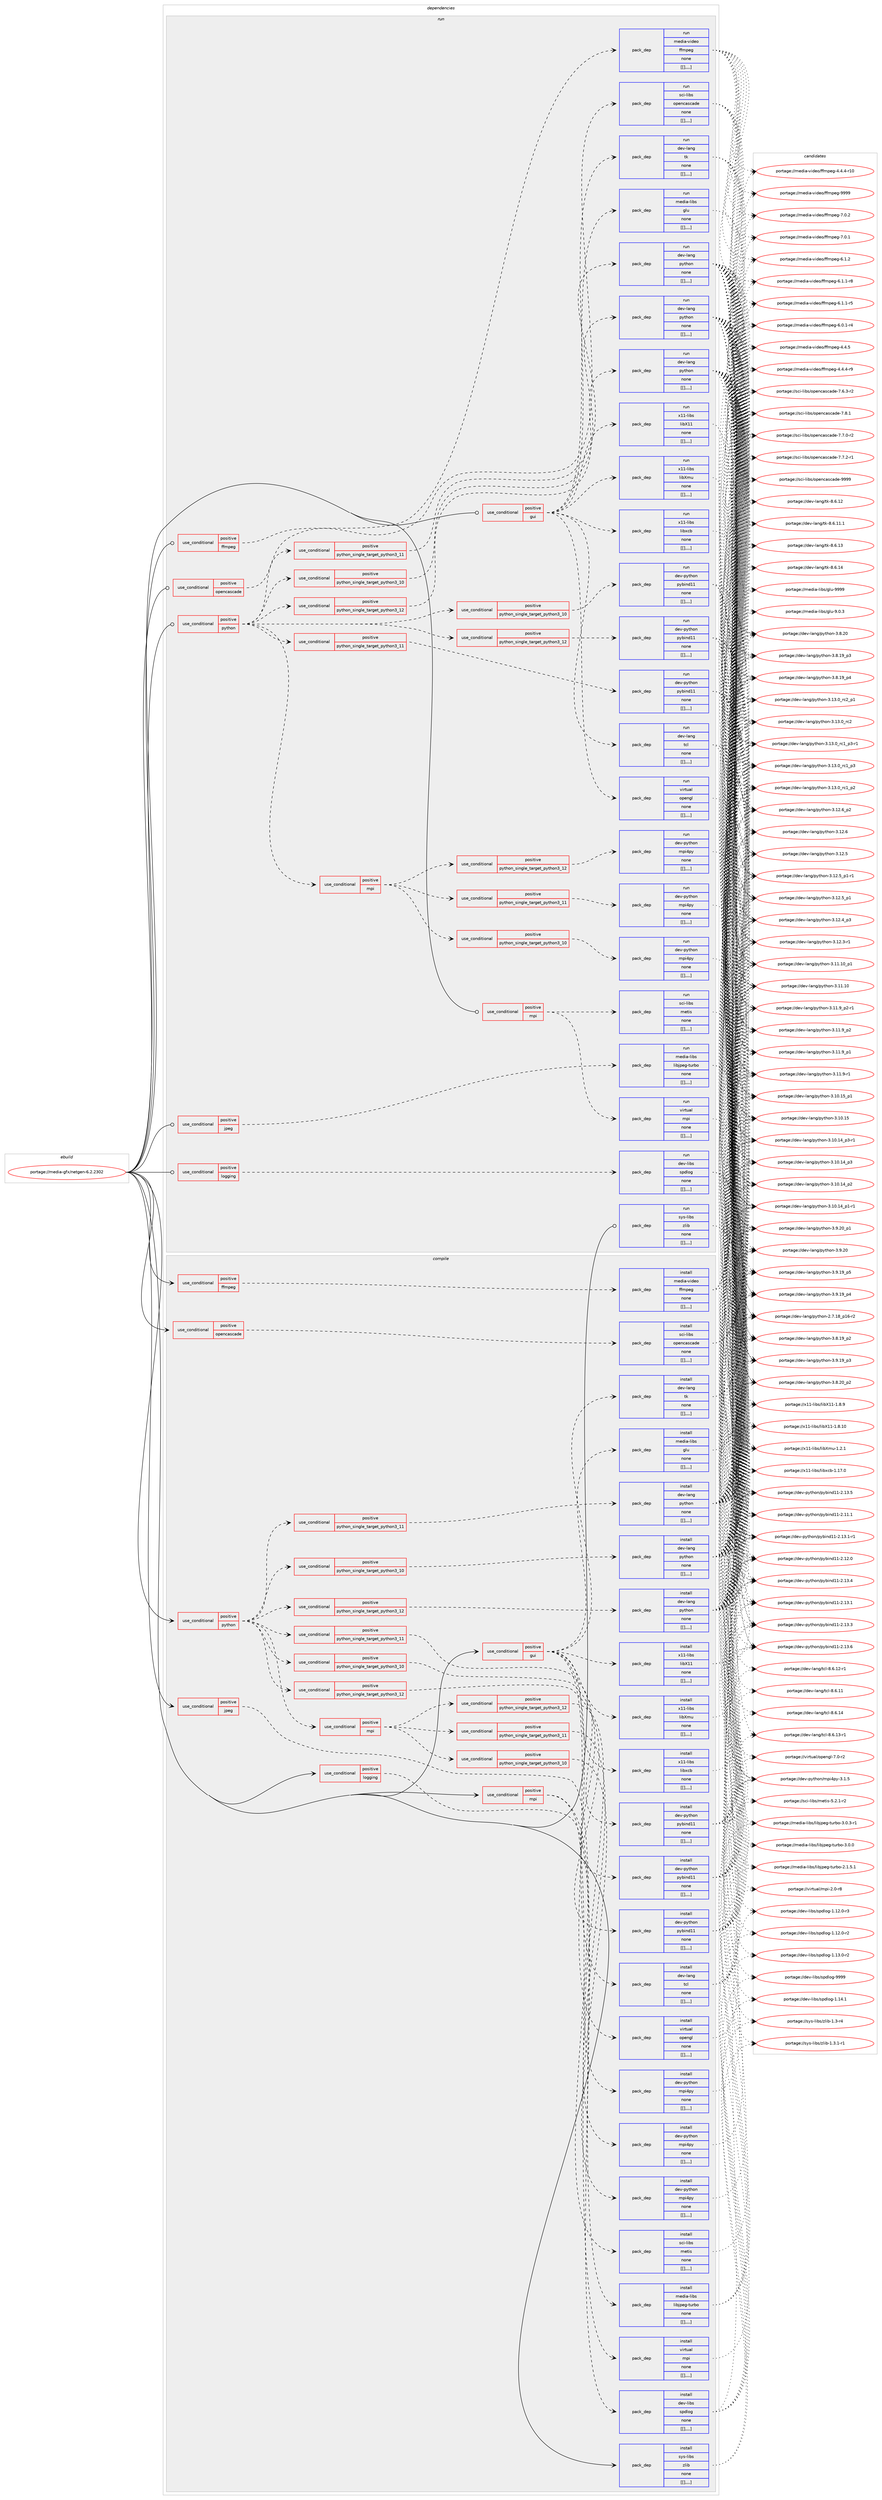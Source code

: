 digraph prolog {

# *************
# Graph options
# *************

newrank=true;
concentrate=true;
compound=true;
graph [rankdir=LR,fontname=Helvetica,fontsize=10,ranksep=1.5];#, ranksep=2.5, nodesep=0.2];
edge  [arrowhead=vee];
node  [fontname=Helvetica,fontsize=10];

# **********
# The ebuild
# **********

subgraph cluster_leftcol {
color=gray;
label=<<i>ebuild</i>>;
id [label="portage://media-gfx/netgen-6.2.2302", color=red, width=4, href="../media-gfx/netgen-6.2.2302.svg"];
}

# ****************
# The dependencies
# ****************

subgraph cluster_midcol {
color=gray;
label=<<i>dependencies</i>>;
subgraph cluster_compile {
fillcolor="#eeeeee";
style=filled;
label=<<i>compile</i>>;
subgraph cond77248 {
dependency302874 [label=<<TABLE BORDER="0" CELLBORDER="1" CELLSPACING="0" CELLPADDING="4"><TR><TD ROWSPAN="3" CELLPADDING="10">use_conditional</TD></TR><TR><TD>positive</TD></TR><TR><TD>ffmpeg</TD></TR></TABLE>>, shape=none, color=red];
subgraph pack223234 {
dependency302875 [label=<<TABLE BORDER="0" CELLBORDER="1" CELLSPACING="0" CELLPADDING="4" WIDTH="220"><TR><TD ROWSPAN="6" CELLPADDING="30">pack_dep</TD></TR><TR><TD WIDTH="110">install</TD></TR><TR><TD>media-video</TD></TR><TR><TD>ffmpeg</TD></TR><TR><TD>none</TD></TR><TR><TD>[[],,,,]</TD></TR></TABLE>>, shape=none, color=blue];
}
dependency302874:e -> dependency302875:w [weight=20,style="dashed",arrowhead="vee"];
}
id:e -> dependency302874:w [weight=20,style="solid",arrowhead="vee"];
subgraph cond77249 {
dependency302876 [label=<<TABLE BORDER="0" CELLBORDER="1" CELLSPACING="0" CELLPADDING="4"><TR><TD ROWSPAN="3" CELLPADDING="10">use_conditional</TD></TR><TR><TD>positive</TD></TR><TR><TD>gui</TD></TR></TABLE>>, shape=none, color=red];
subgraph pack223235 {
dependency302877 [label=<<TABLE BORDER="0" CELLBORDER="1" CELLSPACING="0" CELLPADDING="4" WIDTH="220"><TR><TD ROWSPAN="6" CELLPADDING="30">pack_dep</TD></TR><TR><TD WIDTH="110">install</TD></TR><TR><TD>dev-lang</TD></TR><TR><TD>tcl</TD></TR><TR><TD>none</TD></TR><TR><TD>[[],,,,]</TD></TR></TABLE>>, shape=none, color=blue];
}
dependency302876:e -> dependency302877:w [weight=20,style="dashed",arrowhead="vee"];
subgraph pack223236 {
dependency302878 [label=<<TABLE BORDER="0" CELLBORDER="1" CELLSPACING="0" CELLPADDING="4" WIDTH="220"><TR><TD ROWSPAN="6" CELLPADDING="30">pack_dep</TD></TR><TR><TD WIDTH="110">install</TD></TR><TR><TD>dev-lang</TD></TR><TR><TD>tk</TD></TR><TR><TD>none</TD></TR><TR><TD>[[],,,,]</TD></TR></TABLE>>, shape=none, color=blue];
}
dependency302876:e -> dependency302878:w [weight=20,style="dashed",arrowhead="vee"];
subgraph pack223237 {
dependency302879 [label=<<TABLE BORDER="0" CELLBORDER="1" CELLSPACING="0" CELLPADDING="4" WIDTH="220"><TR><TD ROWSPAN="6" CELLPADDING="30">pack_dep</TD></TR><TR><TD WIDTH="110">install</TD></TR><TR><TD>media-libs</TD></TR><TR><TD>glu</TD></TR><TR><TD>none</TD></TR><TR><TD>[[],,,,]</TD></TR></TABLE>>, shape=none, color=blue];
}
dependency302876:e -> dependency302879:w [weight=20,style="dashed",arrowhead="vee"];
subgraph pack223238 {
dependency302880 [label=<<TABLE BORDER="0" CELLBORDER="1" CELLSPACING="0" CELLPADDING="4" WIDTH="220"><TR><TD ROWSPAN="6" CELLPADDING="30">pack_dep</TD></TR><TR><TD WIDTH="110">install</TD></TR><TR><TD>virtual</TD></TR><TR><TD>opengl</TD></TR><TR><TD>none</TD></TR><TR><TD>[[],,,,]</TD></TR></TABLE>>, shape=none, color=blue];
}
dependency302876:e -> dependency302880:w [weight=20,style="dashed",arrowhead="vee"];
subgraph pack223239 {
dependency302881 [label=<<TABLE BORDER="0" CELLBORDER="1" CELLSPACING="0" CELLPADDING="4" WIDTH="220"><TR><TD ROWSPAN="6" CELLPADDING="30">pack_dep</TD></TR><TR><TD WIDTH="110">install</TD></TR><TR><TD>x11-libs</TD></TR><TR><TD>libX11</TD></TR><TR><TD>none</TD></TR><TR><TD>[[],,,,]</TD></TR></TABLE>>, shape=none, color=blue];
}
dependency302876:e -> dependency302881:w [weight=20,style="dashed",arrowhead="vee"];
subgraph pack223240 {
dependency302882 [label=<<TABLE BORDER="0" CELLBORDER="1" CELLSPACING="0" CELLPADDING="4" WIDTH="220"><TR><TD ROWSPAN="6" CELLPADDING="30">pack_dep</TD></TR><TR><TD WIDTH="110">install</TD></TR><TR><TD>x11-libs</TD></TR><TR><TD>libXmu</TD></TR><TR><TD>none</TD></TR><TR><TD>[[],,,,]</TD></TR></TABLE>>, shape=none, color=blue];
}
dependency302876:e -> dependency302882:w [weight=20,style="dashed",arrowhead="vee"];
subgraph pack223241 {
dependency302883 [label=<<TABLE BORDER="0" CELLBORDER="1" CELLSPACING="0" CELLPADDING="4" WIDTH="220"><TR><TD ROWSPAN="6" CELLPADDING="30">pack_dep</TD></TR><TR><TD WIDTH="110">install</TD></TR><TR><TD>x11-libs</TD></TR><TR><TD>libxcb</TD></TR><TR><TD>none</TD></TR><TR><TD>[[],,,,]</TD></TR></TABLE>>, shape=none, color=blue];
}
dependency302876:e -> dependency302883:w [weight=20,style="dashed",arrowhead="vee"];
}
id:e -> dependency302876:w [weight=20,style="solid",arrowhead="vee"];
subgraph cond77250 {
dependency302884 [label=<<TABLE BORDER="0" CELLBORDER="1" CELLSPACING="0" CELLPADDING="4"><TR><TD ROWSPAN="3" CELLPADDING="10">use_conditional</TD></TR><TR><TD>positive</TD></TR><TR><TD>jpeg</TD></TR></TABLE>>, shape=none, color=red];
subgraph pack223242 {
dependency302885 [label=<<TABLE BORDER="0" CELLBORDER="1" CELLSPACING="0" CELLPADDING="4" WIDTH="220"><TR><TD ROWSPAN="6" CELLPADDING="30">pack_dep</TD></TR><TR><TD WIDTH="110">install</TD></TR><TR><TD>media-libs</TD></TR><TR><TD>libjpeg-turbo</TD></TR><TR><TD>none</TD></TR><TR><TD>[[],,,,]</TD></TR></TABLE>>, shape=none, color=blue];
}
dependency302884:e -> dependency302885:w [weight=20,style="dashed",arrowhead="vee"];
}
id:e -> dependency302884:w [weight=20,style="solid",arrowhead="vee"];
subgraph cond77251 {
dependency302886 [label=<<TABLE BORDER="0" CELLBORDER="1" CELLSPACING="0" CELLPADDING="4"><TR><TD ROWSPAN="3" CELLPADDING="10">use_conditional</TD></TR><TR><TD>positive</TD></TR><TR><TD>logging</TD></TR></TABLE>>, shape=none, color=red];
subgraph pack223243 {
dependency302887 [label=<<TABLE BORDER="0" CELLBORDER="1" CELLSPACING="0" CELLPADDING="4" WIDTH="220"><TR><TD ROWSPAN="6" CELLPADDING="30">pack_dep</TD></TR><TR><TD WIDTH="110">install</TD></TR><TR><TD>dev-libs</TD></TR><TR><TD>spdlog</TD></TR><TR><TD>none</TD></TR><TR><TD>[[],,,,]</TD></TR></TABLE>>, shape=none, color=blue];
}
dependency302886:e -> dependency302887:w [weight=20,style="dashed",arrowhead="vee"];
}
id:e -> dependency302886:w [weight=20,style="solid",arrowhead="vee"];
subgraph cond77252 {
dependency302888 [label=<<TABLE BORDER="0" CELLBORDER="1" CELLSPACING="0" CELLPADDING="4"><TR><TD ROWSPAN="3" CELLPADDING="10">use_conditional</TD></TR><TR><TD>positive</TD></TR><TR><TD>mpi</TD></TR></TABLE>>, shape=none, color=red];
subgraph pack223244 {
dependency302889 [label=<<TABLE BORDER="0" CELLBORDER="1" CELLSPACING="0" CELLPADDING="4" WIDTH="220"><TR><TD ROWSPAN="6" CELLPADDING="30">pack_dep</TD></TR><TR><TD WIDTH="110">install</TD></TR><TR><TD>sci-libs</TD></TR><TR><TD>metis</TD></TR><TR><TD>none</TD></TR><TR><TD>[[],,,,]</TD></TR></TABLE>>, shape=none, color=blue];
}
dependency302888:e -> dependency302889:w [weight=20,style="dashed",arrowhead="vee"];
subgraph pack223245 {
dependency302890 [label=<<TABLE BORDER="0" CELLBORDER="1" CELLSPACING="0" CELLPADDING="4" WIDTH="220"><TR><TD ROWSPAN="6" CELLPADDING="30">pack_dep</TD></TR><TR><TD WIDTH="110">install</TD></TR><TR><TD>virtual</TD></TR><TR><TD>mpi</TD></TR><TR><TD>none</TD></TR><TR><TD>[[],,,,]</TD></TR></TABLE>>, shape=none, color=blue];
}
dependency302888:e -> dependency302890:w [weight=20,style="dashed",arrowhead="vee"];
}
id:e -> dependency302888:w [weight=20,style="solid",arrowhead="vee"];
subgraph cond77253 {
dependency302891 [label=<<TABLE BORDER="0" CELLBORDER="1" CELLSPACING="0" CELLPADDING="4"><TR><TD ROWSPAN="3" CELLPADDING="10">use_conditional</TD></TR><TR><TD>positive</TD></TR><TR><TD>opencascade</TD></TR></TABLE>>, shape=none, color=red];
subgraph pack223246 {
dependency302892 [label=<<TABLE BORDER="0" CELLBORDER="1" CELLSPACING="0" CELLPADDING="4" WIDTH="220"><TR><TD ROWSPAN="6" CELLPADDING="30">pack_dep</TD></TR><TR><TD WIDTH="110">install</TD></TR><TR><TD>sci-libs</TD></TR><TR><TD>opencascade</TD></TR><TR><TD>none</TD></TR><TR><TD>[[],,,,]</TD></TR></TABLE>>, shape=none, color=blue];
}
dependency302891:e -> dependency302892:w [weight=20,style="dashed",arrowhead="vee"];
}
id:e -> dependency302891:w [weight=20,style="solid",arrowhead="vee"];
subgraph cond77254 {
dependency302893 [label=<<TABLE BORDER="0" CELLBORDER="1" CELLSPACING="0" CELLPADDING="4"><TR><TD ROWSPAN="3" CELLPADDING="10">use_conditional</TD></TR><TR><TD>positive</TD></TR><TR><TD>python</TD></TR></TABLE>>, shape=none, color=red];
subgraph cond77255 {
dependency302894 [label=<<TABLE BORDER="0" CELLBORDER="1" CELLSPACING="0" CELLPADDING="4"><TR><TD ROWSPAN="3" CELLPADDING="10">use_conditional</TD></TR><TR><TD>positive</TD></TR><TR><TD>python_single_target_python3_10</TD></TR></TABLE>>, shape=none, color=red];
subgraph pack223247 {
dependency302895 [label=<<TABLE BORDER="0" CELLBORDER="1" CELLSPACING="0" CELLPADDING="4" WIDTH="220"><TR><TD ROWSPAN="6" CELLPADDING="30">pack_dep</TD></TR><TR><TD WIDTH="110">install</TD></TR><TR><TD>dev-lang</TD></TR><TR><TD>python</TD></TR><TR><TD>none</TD></TR><TR><TD>[[],,,,]</TD></TR></TABLE>>, shape=none, color=blue];
}
dependency302894:e -> dependency302895:w [weight=20,style="dashed",arrowhead="vee"];
}
dependency302893:e -> dependency302894:w [weight=20,style="dashed",arrowhead="vee"];
subgraph cond77256 {
dependency302896 [label=<<TABLE BORDER="0" CELLBORDER="1" CELLSPACING="0" CELLPADDING="4"><TR><TD ROWSPAN="3" CELLPADDING="10">use_conditional</TD></TR><TR><TD>positive</TD></TR><TR><TD>python_single_target_python3_11</TD></TR></TABLE>>, shape=none, color=red];
subgraph pack223248 {
dependency302897 [label=<<TABLE BORDER="0" CELLBORDER="1" CELLSPACING="0" CELLPADDING="4" WIDTH="220"><TR><TD ROWSPAN="6" CELLPADDING="30">pack_dep</TD></TR><TR><TD WIDTH="110">install</TD></TR><TR><TD>dev-lang</TD></TR><TR><TD>python</TD></TR><TR><TD>none</TD></TR><TR><TD>[[],,,,]</TD></TR></TABLE>>, shape=none, color=blue];
}
dependency302896:e -> dependency302897:w [weight=20,style="dashed",arrowhead="vee"];
}
dependency302893:e -> dependency302896:w [weight=20,style="dashed",arrowhead="vee"];
subgraph cond77257 {
dependency302898 [label=<<TABLE BORDER="0" CELLBORDER="1" CELLSPACING="0" CELLPADDING="4"><TR><TD ROWSPAN="3" CELLPADDING="10">use_conditional</TD></TR><TR><TD>positive</TD></TR><TR><TD>python_single_target_python3_12</TD></TR></TABLE>>, shape=none, color=red];
subgraph pack223249 {
dependency302899 [label=<<TABLE BORDER="0" CELLBORDER="1" CELLSPACING="0" CELLPADDING="4" WIDTH="220"><TR><TD ROWSPAN="6" CELLPADDING="30">pack_dep</TD></TR><TR><TD WIDTH="110">install</TD></TR><TR><TD>dev-lang</TD></TR><TR><TD>python</TD></TR><TR><TD>none</TD></TR><TR><TD>[[],,,,]</TD></TR></TABLE>>, shape=none, color=blue];
}
dependency302898:e -> dependency302899:w [weight=20,style="dashed",arrowhead="vee"];
}
dependency302893:e -> dependency302898:w [weight=20,style="dashed",arrowhead="vee"];
subgraph cond77258 {
dependency302900 [label=<<TABLE BORDER="0" CELLBORDER="1" CELLSPACING="0" CELLPADDING="4"><TR><TD ROWSPAN="3" CELLPADDING="10">use_conditional</TD></TR><TR><TD>positive</TD></TR><TR><TD>python_single_target_python3_10</TD></TR></TABLE>>, shape=none, color=red];
subgraph pack223250 {
dependency302901 [label=<<TABLE BORDER="0" CELLBORDER="1" CELLSPACING="0" CELLPADDING="4" WIDTH="220"><TR><TD ROWSPAN="6" CELLPADDING="30">pack_dep</TD></TR><TR><TD WIDTH="110">install</TD></TR><TR><TD>dev-python</TD></TR><TR><TD>pybind11</TD></TR><TR><TD>none</TD></TR><TR><TD>[[],,,,]</TD></TR></TABLE>>, shape=none, color=blue];
}
dependency302900:e -> dependency302901:w [weight=20,style="dashed",arrowhead="vee"];
}
dependency302893:e -> dependency302900:w [weight=20,style="dashed",arrowhead="vee"];
subgraph cond77259 {
dependency302902 [label=<<TABLE BORDER="0" CELLBORDER="1" CELLSPACING="0" CELLPADDING="4"><TR><TD ROWSPAN="3" CELLPADDING="10">use_conditional</TD></TR><TR><TD>positive</TD></TR><TR><TD>python_single_target_python3_11</TD></TR></TABLE>>, shape=none, color=red];
subgraph pack223251 {
dependency302903 [label=<<TABLE BORDER="0" CELLBORDER="1" CELLSPACING="0" CELLPADDING="4" WIDTH="220"><TR><TD ROWSPAN="6" CELLPADDING="30">pack_dep</TD></TR><TR><TD WIDTH="110">install</TD></TR><TR><TD>dev-python</TD></TR><TR><TD>pybind11</TD></TR><TR><TD>none</TD></TR><TR><TD>[[],,,,]</TD></TR></TABLE>>, shape=none, color=blue];
}
dependency302902:e -> dependency302903:w [weight=20,style="dashed",arrowhead="vee"];
}
dependency302893:e -> dependency302902:w [weight=20,style="dashed",arrowhead="vee"];
subgraph cond77260 {
dependency302904 [label=<<TABLE BORDER="0" CELLBORDER="1" CELLSPACING="0" CELLPADDING="4"><TR><TD ROWSPAN="3" CELLPADDING="10">use_conditional</TD></TR><TR><TD>positive</TD></TR><TR><TD>python_single_target_python3_12</TD></TR></TABLE>>, shape=none, color=red];
subgraph pack223252 {
dependency302905 [label=<<TABLE BORDER="0" CELLBORDER="1" CELLSPACING="0" CELLPADDING="4" WIDTH="220"><TR><TD ROWSPAN="6" CELLPADDING="30">pack_dep</TD></TR><TR><TD WIDTH="110">install</TD></TR><TR><TD>dev-python</TD></TR><TR><TD>pybind11</TD></TR><TR><TD>none</TD></TR><TR><TD>[[],,,,]</TD></TR></TABLE>>, shape=none, color=blue];
}
dependency302904:e -> dependency302905:w [weight=20,style="dashed",arrowhead="vee"];
}
dependency302893:e -> dependency302904:w [weight=20,style="dashed",arrowhead="vee"];
subgraph cond77261 {
dependency302906 [label=<<TABLE BORDER="0" CELLBORDER="1" CELLSPACING="0" CELLPADDING="4"><TR><TD ROWSPAN="3" CELLPADDING="10">use_conditional</TD></TR><TR><TD>positive</TD></TR><TR><TD>mpi</TD></TR></TABLE>>, shape=none, color=red];
subgraph cond77262 {
dependency302907 [label=<<TABLE BORDER="0" CELLBORDER="1" CELLSPACING="0" CELLPADDING="4"><TR><TD ROWSPAN="3" CELLPADDING="10">use_conditional</TD></TR><TR><TD>positive</TD></TR><TR><TD>python_single_target_python3_10</TD></TR></TABLE>>, shape=none, color=red];
subgraph pack223253 {
dependency302908 [label=<<TABLE BORDER="0" CELLBORDER="1" CELLSPACING="0" CELLPADDING="4" WIDTH="220"><TR><TD ROWSPAN="6" CELLPADDING="30">pack_dep</TD></TR><TR><TD WIDTH="110">install</TD></TR><TR><TD>dev-python</TD></TR><TR><TD>mpi4py</TD></TR><TR><TD>none</TD></TR><TR><TD>[[],,,,]</TD></TR></TABLE>>, shape=none, color=blue];
}
dependency302907:e -> dependency302908:w [weight=20,style="dashed",arrowhead="vee"];
}
dependency302906:e -> dependency302907:w [weight=20,style="dashed",arrowhead="vee"];
subgraph cond77263 {
dependency302909 [label=<<TABLE BORDER="0" CELLBORDER="1" CELLSPACING="0" CELLPADDING="4"><TR><TD ROWSPAN="3" CELLPADDING="10">use_conditional</TD></TR><TR><TD>positive</TD></TR><TR><TD>python_single_target_python3_11</TD></TR></TABLE>>, shape=none, color=red];
subgraph pack223254 {
dependency302910 [label=<<TABLE BORDER="0" CELLBORDER="1" CELLSPACING="0" CELLPADDING="4" WIDTH="220"><TR><TD ROWSPAN="6" CELLPADDING="30">pack_dep</TD></TR><TR><TD WIDTH="110">install</TD></TR><TR><TD>dev-python</TD></TR><TR><TD>mpi4py</TD></TR><TR><TD>none</TD></TR><TR><TD>[[],,,,]</TD></TR></TABLE>>, shape=none, color=blue];
}
dependency302909:e -> dependency302910:w [weight=20,style="dashed",arrowhead="vee"];
}
dependency302906:e -> dependency302909:w [weight=20,style="dashed",arrowhead="vee"];
subgraph cond77264 {
dependency302911 [label=<<TABLE BORDER="0" CELLBORDER="1" CELLSPACING="0" CELLPADDING="4"><TR><TD ROWSPAN="3" CELLPADDING="10">use_conditional</TD></TR><TR><TD>positive</TD></TR><TR><TD>python_single_target_python3_12</TD></TR></TABLE>>, shape=none, color=red];
subgraph pack223255 {
dependency302912 [label=<<TABLE BORDER="0" CELLBORDER="1" CELLSPACING="0" CELLPADDING="4" WIDTH="220"><TR><TD ROWSPAN="6" CELLPADDING="30">pack_dep</TD></TR><TR><TD WIDTH="110">install</TD></TR><TR><TD>dev-python</TD></TR><TR><TD>mpi4py</TD></TR><TR><TD>none</TD></TR><TR><TD>[[],,,,]</TD></TR></TABLE>>, shape=none, color=blue];
}
dependency302911:e -> dependency302912:w [weight=20,style="dashed",arrowhead="vee"];
}
dependency302906:e -> dependency302911:w [weight=20,style="dashed",arrowhead="vee"];
}
dependency302893:e -> dependency302906:w [weight=20,style="dashed",arrowhead="vee"];
}
id:e -> dependency302893:w [weight=20,style="solid",arrowhead="vee"];
subgraph pack223256 {
dependency302913 [label=<<TABLE BORDER="0" CELLBORDER="1" CELLSPACING="0" CELLPADDING="4" WIDTH="220"><TR><TD ROWSPAN="6" CELLPADDING="30">pack_dep</TD></TR><TR><TD WIDTH="110">install</TD></TR><TR><TD>sys-libs</TD></TR><TR><TD>zlib</TD></TR><TR><TD>none</TD></TR><TR><TD>[[],,,,]</TD></TR></TABLE>>, shape=none, color=blue];
}
id:e -> dependency302913:w [weight=20,style="solid",arrowhead="vee"];
}
subgraph cluster_compileandrun {
fillcolor="#eeeeee";
style=filled;
label=<<i>compile and run</i>>;
}
subgraph cluster_run {
fillcolor="#eeeeee";
style=filled;
label=<<i>run</i>>;
subgraph cond77265 {
dependency302914 [label=<<TABLE BORDER="0" CELLBORDER="1" CELLSPACING="0" CELLPADDING="4"><TR><TD ROWSPAN="3" CELLPADDING="10">use_conditional</TD></TR><TR><TD>positive</TD></TR><TR><TD>ffmpeg</TD></TR></TABLE>>, shape=none, color=red];
subgraph pack223257 {
dependency302915 [label=<<TABLE BORDER="0" CELLBORDER="1" CELLSPACING="0" CELLPADDING="4" WIDTH="220"><TR><TD ROWSPAN="6" CELLPADDING="30">pack_dep</TD></TR><TR><TD WIDTH="110">run</TD></TR><TR><TD>media-video</TD></TR><TR><TD>ffmpeg</TD></TR><TR><TD>none</TD></TR><TR><TD>[[],,,,]</TD></TR></TABLE>>, shape=none, color=blue];
}
dependency302914:e -> dependency302915:w [weight=20,style="dashed",arrowhead="vee"];
}
id:e -> dependency302914:w [weight=20,style="solid",arrowhead="odot"];
subgraph cond77266 {
dependency302916 [label=<<TABLE BORDER="0" CELLBORDER="1" CELLSPACING="0" CELLPADDING="4"><TR><TD ROWSPAN="3" CELLPADDING="10">use_conditional</TD></TR><TR><TD>positive</TD></TR><TR><TD>gui</TD></TR></TABLE>>, shape=none, color=red];
subgraph pack223258 {
dependency302917 [label=<<TABLE BORDER="0" CELLBORDER="1" CELLSPACING="0" CELLPADDING="4" WIDTH="220"><TR><TD ROWSPAN="6" CELLPADDING="30">pack_dep</TD></TR><TR><TD WIDTH="110">run</TD></TR><TR><TD>dev-lang</TD></TR><TR><TD>tcl</TD></TR><TR><TD>none</TD></TR><TR><TD>[[],,,,]</TD></TR></TABLE>>, shape=none, color=blue];
}
dependency302916:e -> dependency302917:w [weight=20,style="dashed",arrowhead="vee"];
subgraph pack223259 {
dependency302918 [label=<<TABLE BORDER="0" CELLBORDER="1" CELLSPACING="0" CELLPADDING="4" WIDTH="220"><TR><TD ROWSPAN="6" CELLPADDING="30">pack_dep</TD></TR><TR><TD WIDTH="110">run</TD></TR><TR><TD>dev-lang</TD></TR><TR><TD>tk</TD></TR><TR><TD>none</TD></TR><TR><TD>[[],,,,]</TD></TR></TABLE>>, shape=none, color=blue];
}
dependency302916:e -> dependency302918:w [weight=20,style="dashed",arrowhead="vee"];
subgraph pack223260 {
dependency302919 [label=<<TABLE BORDER="0" CELLBORDER="1" CELLSPACING="0" CELLPADDING="4" WIDTH="220"><TR><TD ROWSPAN="6" CELLPADDING="30">pack_dep</TD></TR><TR><TD WIDTH="110">run</TD></TR><TR><TD>media-libs</TD></TR><TR><TD>glu</TD></TR><TR><TD>none</TD></TR><TR><TD>[[],,,,]</TD></TR></TABLE>>, shape=none, color=blue];
}
dependency302916:e -> dependency302919:w [weight=20,style="dashed",arrowhead="vee"];
subgraph pack223261 {
dependency302920 [label=<<TABLE BORDER="0" CELLBORDER="1" CELLSPACING="0" CELLPADDING="4" WIDTH="220"><TR><TD ROWSPAN="6" CELLPADDING="30">pack_dep</TD></TR><TR><TD WIDTH="110">run</TD></TR><TR><TD>virtual</TD></TR><TR><TD>opengl</TD></TR><TR><TD>none</TD></TR><TR><TD>[[],,,,]</TD></TR></TABLE>>, shape=none, color=blue];
}
dependency302916:e -> dependency302920:w [weight=20,style="dashed",arrowhead="vee"];
subgraph pack223262 {
dependency302921 [label=<<TABLE BORDER="0" CELLBORDER="1" CELLSPACING="0" CELLPADDING="4" WIDTH="220"><TR><TD ROWSPAN="6" CELLPADDING="30">pack_dep</TD></TR><TR><TD WIDTH="110">run</TD></TR><TR><TD>x11-libs</TD></TR><TR><TD>libX11</TD></TR><TR><TD>none</TD></TR><TR><TD>[[],,,,]</TD></TR></TABLE>>, shape=none, color=blue];
}
dependency302916:e -> dependency302921:w [weight=20,style="dashed",arrowhead="vee"];
subgraph pack223263 {
dependency302922 [label=<<TABLE BORDER="0" CELLBORDER="1" CELLSPACING="0" CELLPADDING="4" WIDTH="220"><TR><TD ROWSPAN="6" CELLPADDING="30">pack_dep</TD></TR><TR><TD WIDTH="110">run</TD></TR><TR><TD>x11-libs</TD></TR><TR><TD>libXmu</TD></TR><TR><TD>none</TD></TR><TR><TD>[[],,,,]</TD></TR></TABLE>>, shape=none, color=blue];
}
dependency302916:e -> dependency302922:w [weight=20,style="dashed",arrowhead="vee"];
subgraph pack223264 {
dependency302923 [label=<<TABLE BORDER="0" CELLBORDER="1" CELLSPACING="0" CELLPADDING="4" WIDTH="220"><TR><TD ROWSPAN="6" CELLPADDING="30">pack_dep</TD></TR><TR><TD WIDTH="110">run</TD></TR><TR><TD>x11-libs</TD></TR><TR><TD>libxcb</TD></TR><TR><TD>none</TD></TR><TR><TD>[[],,,,]</TD></TR></TABLE>>, shape=none, color=blue];
}
dependency302916:e -> dependency302923:w [weight=20,style="dashed",arrowhead="vee"];
}
id:e -> dependency302916:w [weight=20,style="solid",arrowhead="odot"];
subgraph cond77267 {
dependency302924 [label=<<TABLE BORDER="0" CELLBORDER="1" CELLSPACING="0" CELLPADDING="4"><TR><TD ROWSPAN="3" CELLPADDING="10">use_conditional</TD></TR><TR><TD>positive</TD></TR><TR><TD>jpeg</TD></TR></TABLE>>, shape=none, color=red];
subgraph pack223265 {
dependency302925 [label=<<TABLE BORDER="0" CELLBORDER="1" CELLSPACING="0" CELLPADDING="4" WIDTH="220"><TR><TD ROWSPAN="6" CELLPADDING="30">pack_dep</TD></TR><TR><TD WIDTH="110">run</TD></TR><TR><TD>media-libs</TD></TR><TR><TD>libjpeg-turbo</TD></TR><TR><TD>none</TD></TR><TR><TD>[[],,,,]</TD></TR></TABLE>>, shape=none, color=blue];
}
dependency302924:e -> dependency302925:w [weight=20,style="dashed",arrowhead="vee"];
}
id:e -> dependency302924:w [weight=20,style="solid",arrowhead="odot"];
subgraph cond77268 {
dependency302926 [label=<<TABLE BORDER="0" CELLBORDER="1" CELLSPACING="0" CELLPADDING="4"><TR><TD ROWSPAN="3" CELLPADDING="10">use_conditional</TD></TR><TR><TD>positive</TD></TR><TR><TD>logging</TD></TR></TABLE>>, shape=none, color=red];
subgraph pack223266 {
dependency302927 [label=<<TABLE BORDER="0" CELLBORDER="1" CELLSPACING="0" CELLPADDING="4" WIDTH="220"><TR><TD ROWSPAN="6" CELLPADDING="30">pack_dep</TD></TR><TR><TD WIDTH="110">run</TD></TR><TR><TD>dev-libs</TD></TR><TR><TD>spdlog</TD></TR><TR><TD>none</TD></TR><TR><TD>[[],,,,]</TD></TR></TABLE>>, shape=none, color=blue];
}
dependency302926:e -> dependency302927:w [weight=20,style="dashed",arrowhead="vee"];
}
id:e -> dependency302926:w [weight=20,style="solid",arrowhead="odot"];
subgraph cond77269 {
dependency302928 [label=<<TABLE BORDER="0" CELLBORDER="1" CELLSPACING="0" CELLPADDING="4"><TR><TD ROWSPAN="3" CELLPADDING="10">use_conditional</TD></TR><TR><TD>positive</TD></TR><TR><TD>mpi</TD></TR></TABLE>>, shape=none, color=red];
subgraph pack223267 {
dependency302929 [label=<<TABLE BORDER="0" CELLBORDER="1" CELLSPACING="0" CELLPADDING="4" WIDTH="220"><TR><TD ROWSPAN="6" CELLPADDING="30">pack_dep</TD></TR><TR><TD WIDTH="110">run</TD></TR><TR><TD>sci-libs</TD></TR><TR><TD>metis</TD></TR><TR><TD>none</TD></TR><TR><TD>[[],,,,]</TD></TR></TABLE>>, shape=none, color=blue];
}
dependency302928:e -> dependency302929:w [weight=20,style="dashed",arrowhead="vee"];
subgraph pack223268 {
dependency302930 [label=<<TABLE BORDER="0" CELLBORDER="1" CELLSPACING="0" CELLPADDING="4" WIDTH="220"><TR><TD ROWSPAN="6" CELLPADDING="30">pack_dep</TD></TR><TR><TD WIDTH="110">run</TD></TR><TR><TD>virtual</TD></TR><TR><TD>mpi</TD></TR><TR><TD>none</TD></TR><TR><TD>[[],,,,]</TD></TR></TABLE>>, shape=none, color=blue];
}
dependency302928:e -> dependency302930:w [weight=20,style="dashed",arrowhead="vee"];
}
id:e -> dependency302928:w [weight=20,style="solid",arrowhead="odot"];
subgraph cond77270 {
dependency302931 [label=<<TABLE BORDER="0" CELLBORDER="1" CELLSPACING="0" CELLPADDING="4"><TR><TD ROWSPAN="3" CELLPADDING="10">use_conditional</TD></TR><TR><TD>positive</TD></TR><TR><TD>opencascade</TD></TR></TABLE>>, shape=none, color=red];
subgraph pack223269 {
dependency302932 [label=<<TABLE BORDER="0" CELLBORDER="1" CELLSPACING="0" CELLPADDING="4" WIDTH="220"><TR><TD ROWSPAN="6" CELLPADDING="30">pack_dep</TD></TR><TR><TD WIDTH="110">run</TD></TR><TR><TD>sci-libs</TD></TR><TR><TD>opencascade</TD></TR><TR><TD>none</TD></TR><TR><TD>[[],,,,]</TD></TR></TABLE>>, shape=none, color=blue];
}
dependency302931:e -> dependency302932:w [weight=20,style="dashed",arrowhead="vee"];
}
id:e -> dependency302931:w [weight=20,style="solid",arrowhead="odot"];
subgraph cond77271 {
dependency302933 [label=<<TABLE BORDER="0" CELLBORDER="1" CELLSPACING="0" CELLPADDING="4"><TR><TD ROWSPAN="3" CELLPADDING="10">use_conditional</TD></TR><TR><TD>positive</TD></TR><TR><TD>python</TD></TR></TABLE>>, shape=none, color=red];
subgraph cond77272 {
dependency302934 [label=<<TABLE BORDER="0" CELLBORDER="1" CELLSPACING="0" CELLPADDING="4"><TR><TD ROWSPAN="3" CELLPADDING="10">use_conditional</TD></TR><TR><TD>positive</TD></TR><TR><TD>python_single_target_python3_10</TD></TR></TABLE>>, shape=none, color=red];
subgraph pack223270 {
dependency302935 [label=<<TABLE BORDER="0" CELLBORDER="1" CELLSPACING="0" CELLPADDING="4" WIDTH="220"><TR><TD ROWSPAN="6" CELLPADDING="30">pack_dep</TD></TR><TR><TD WIDTH="110">run</TD></TR><TR><TD>dev-lang</TD></TR><TR><TD>python</TD></TR><TR><TD>none</TD></TR><TR><TD>[[],,,,]</TD></TR></TABLE>>, shape=none, color=blue];
}
dependency302934:e -> dependency302935:w [weight=20,style="dashed",arrowhead="vee"];
}
dependency302933:e -> dependency302934:w [weight=20,style="dashed",arrowhead="vee"];
subgraph cond77273 {
dependency302936 [label=<<TABLE BORDER="0" CELLBORDER="1" CELLSPACING="0" CELLPADDING="4"><TR><TD ROWSPAN="3" CELLPADDING="10">use_conditional</TD></TR><TR><TD>positive</TD></TR><TR><TD>python_single_target_python3_11</TD></TR></TABLE>>, shape=none, color=red];
subgraph pack223271 {
dependency302937 [label=<<TABLE BORDER="0" CELLBORDER="1" CELLSPACING="0" CELLPADDING="4" WIDTH="220"><TR><TD ROWSPAN="6" CELLPADDING="30">pack_dep</TD></TR><TR><TD WIDTH="110">run</TD></TR><TR><TD>dev-lang</TD></TR><TR><TD>python</TD></TR><TR><TD>none</TD></TR><TR><TD>[[],,,,]</TD></TR></TABLE>>, shape=none, color=blue];
}
dependency302936:e -> dependency302937:w [weight=20,style="dashed",arrowhead="vee"];
}
dependency302933:e -> dependency302936:w [weight=20,style="dashed",arrowhead="vee"];
subgraph cond77274 {
dependency302938 [label=<<TABLE BORDER="0" CELLBORDER="1" CELLSPACING="0" CELLPADDING="4"><TR><TD ROWSPAN="3" CELLPADDING="10">use_conditional</TD></TR><TR><TD>positive</TD></TR><TR><TD>python_single_target_python3_12</TD></TR></TABLE>>, shape=none, color=red];
subgraph pack223272 {
dependency302939 [label=<<TABLE BORDER="0" CELLBORDER="1" CELLSPACING="0" CELLPADDING="4" WIDTH="220"><TR><TD ROWSPAN="6" CELLPADDING="30">pack_dep</TD></TR><TR><TD WIDTH="110">run</TD></TR><TR><TD>dev-lang</TD></TR><TR><TD>python</TD></TR><TR><TD>none</TD></TR><TR><TD>[[],,,,]</TD></TR></TABLE>>, shape=none, color=blue];
}
dependency302938:e -> dependency302939:w [weight=20,style="dashed",arrowhead="vee"];
}
dependency302933:e -> dependency302938:w [weight=20,style="dashed",arrowhead="vee"];
subgraph cond77275 {
dependency302940 [label=<<TABLE BORDER="0" CELLBORDER="1" CELLSPACING="0" CELLPADDING="4"><TR><TD ROWSPAN="3" CELLPADDING="10">use_conditional</TD></TR><TR><TD>positive</TD></TR><TR><TD>python_single_target_python3_10</TD></TR></TABLE>>, shape=none, color=red];
subgraph pack223273 {
dependency302941 [label=<<TABLE BORDER="0" CELLBORDER="1" CELLSPACING="0" CELLPADDING="4" WIDTH="220"><TR><TD ROWSPAN="6" CELLPADDING="30">pack_dep</TD></TR><TR><TD WIDTH="110">run</TD></TR><TR><TD>dev-python</TD></TR><TR><TD>pybind11</TD></TR><TR><TD>none</TD></TR><TR><TD>[[],,,,]</TD></TR></TABLE>>, shape=none, color=blue];
}
dependency302940:e -> dependency302941:w [weight=20,style="dashed",arrowhead="vee"];
}
dependency302933:e -> dependency302940:w [weight=20,style="dashed",arrowhead="vee"];
subgraph cond77276 {
dependency302942 [label=<<TABLE BORDER="0" CELLBORDER="1" CELLSPACING="0" CELLPADDING="4"><TR><TD ROWSPAN="3" CELLPADDING="10">use_conditional</TD></TR><TR><TD>positive</TD></TR><TR><TD>python_single_target_python3_11</TD></TR></TABLE>>, shape=none, color=red];
subgraph pack223274 {
dependency302943 [label=<<TABLE BORDER="0" CELLBORDER="1" CELLSPACING="0" CELLPADDING="4" WIDTH="220"><TR><TD ROWSPAN="6" CELLPADDING="30">pack_dep</TD></TR><TR><TD WIDTH="110">run</TD></TR><TR><TD>dev-python</TD></TR><TR><TD>pybind11</TD></TR><TR><TD>none</TD></TR><TR><TD>[[],,,,]</TD></TR></TABLE>>, shape=none, color=blue];
}
dependency302942:e -> dependency302943:w [weight=20,style="dashed",arrowhead="vee"];
}
dependency302933:e -> dependency302942:w [weight=20,style="dashed",arrowhead="vee"];
subgraph cond77277 {
dependency302944 [label=<<TABLE BORDER="0" CELLBORDER="1" CELLSPACING="0" CELLPADDING="4"><TR><TD ROWSPAN="3" CELLPADDING="10">use_conditional</TD></TR><TR><TD>positive</TD></TR><TR><TD>python_single_target_python3_12</TD></TR></TABLE>>, shape=none, color=red];
subgraph pack223275 {
dependency302945 [label=<<TABLE BORDER="0" CELLBORDER="1" CELLSPACING="0" CELLPADDING="4" WIDTH="220"><TR><TD ROWSPAN="6" CELLPADDING="30">pack_dep</TD></TR><TR><TD WIDTH="110">run</TD></TR><TR><TD>dev-python</TD></TR><TR><TD>pybind11</TD></TR><TR><TD>none</TD></TR><TR><TD>[[],,,,]</TD></TR></TABLE>>, shape=none, color=blue];
}
dependency302944:e -> dependency302945:w [weight=20,style="dashed",arrowhead="vee"];
}
dependency302933:e -> dependency302944:w [weight=20,style="dashed",arrowhead="vee"];
subgraph cond77278 {
dependency302946 [label=<<TABLE BORDER="0" CELLBORDER="1" CELLSPACING="0" CELLPADDING="4"><TR><TD ROWSPAN="3" CELLPADDING="10">use_conditional</TD></TR><TR><TD>positive</TD></TR><TR><TD>mpi</TD></TR></TABLE>>, shape=none, color=red];
subgraph cond77279 {
dependency302947 [label=<<TABLE BORDER="0" CELLBORDER="1" CELLSPACING="0" CELLPADDING="4"><TR><TD ROWSPAN="3" CELLPADDING="10">use_conditional</TD></TR><TR><TD>positive</TD></TR><TR><TD>python_single_target_python3_10</TD></TR></TABLE>>, shape=none, color=red];
subgraph pack223276 {
dependency302948 [label=<<TABLE BORDER="0" CELLBORDER="1" CELLSPACING="0" CELLPADDING="4" WIDTH="220"><TR><TD ROWSPAN="6" CELLPADDING="30">pack_dep</TD></TR><TR><TD WIDTH="110">run</TD></TR><TR><TD>dev-python</TD></TR><TR><TD>mpi4py</TD></TR><TR><TD>none</TD></TR><TR><TD>[[],,,,]</TD></TR></TABLE>>, shape=none, color=blue];
}
dependency302947:e -> dependency302948:w [weight=20,style="dashed",arrowhead="vee"];
}
dependency302946:e -> dependency302947:w [weight=20,style="dashed",arrowhead="vee"];
subgraph cond77280 {
dependency302949 [label=<<TABLE BORDER="0" CELLBORDER="1" CELLSPACING="0" CELLPADDING="4"><TR><TD ROWSPAN="3" CELLPADDING="10">use_conditional</TD></TR><TR><TD>positive</TD></TR><TR><TD>python_single_target_python3_11</TD></TR></TABLE>>, shape=none, color=red];
subgraph pack223277 {
dependency302950 [label=<<TABLE BORDER="0" CELLBORDER="1" CELLSPACING="0" CELLPADDING="4" WIDTH="220"><TR><TD ROWSPAN="6" CELLPADDING="30">pack_dep</TD></TR><TR><TD WIDTH="110">run</TD></TR><TR><TD>dev-python</TD></TR><TR><TD>mpi4py</TD></TR><TR><TD>none</TD></TR><TR><TD>[[],,,,]</TD></TR></TABLE>>, shape=none, color=blue];
}
dependency302949:e -> dependency302950:w [weight=20,style="dashed",arrowhead="vee"];
}
dependency302946:e -> dependency302949:w [weight=20,style="dashed",arrowhead="vee"];
subgraph cond77281 {
dependency302951 [label=<<TABLE BORDER="0" CELLBORDER="1" CELLSPACING="0" CELLPADDING="4"><TR><TD ROWSPAN="3" CELLPADDING="10">use_conditional</TD></TR><TR><TD>positive</TD></TR><TR><TD>python_single_target_python3_12</TD></TR></TABLE>>, shape=none, color=red];
subgraph pack223278 {
dependency302952 [label=<<TABLE BORDER="0" CELLBORDER="1" CELLSPACING="0" CELLPADDING="4" WIDTH="220"><TR><TD ROWSPAN="6" CELLPADDING="30">pack_dep</TD></TR><TR><TD WIDTH="110">run</TD></TR><TR><TD>dev-python</TD></TR><TR><TD>mpi4py</TD></TR><TR><TD>none</TD></TR><TR><TD>[[],,,,]</TD></TR></TABLE>>, shape=none, color=blue];
}
dependency302951:e -> dependency302952:w [weight=20,style="dashed",arrowhead="vee"];
}
dependency302946:e -> dependency302951:w [weight=20,style="dashed",arrowhead="vee"];
}
dependency302933:e -> dependency302946:w [weight=20,style="dashed",arrowhead="vee"];
}
id:e -> dependency302933:w [weight=20,style="solid",arrowhead="odot"];
subgraph pack223279 {
dependency302953 [label=<<TABLE BORDER="0" CELLBORDER="1" CELLSPACING="0" CELLPADDING="4" WIDTH="220"><TR><TD ROWSPAN="6" CELLPADDING="30">pack_dep</TD></TR><TR><TD WIDTH="110">run</TD></TR><TR><TD>sys-libs</TD></TR><TR><TD>zlib</TD></TR><TR><TD>none</TD></TR><TR><TD>[[],,,,]</TD></TR></TABLE>>, shape=none, color=blue];
}
id:e -> dependency302953:w [weight=20,style="solid",arrowhead="odot"];
}
}

# **************
# The candidates
# **************

subgraph cluster_choices {
rank=same;
color=gray;
label=<<i>candidates</i>>;

subgraph choice223234 {
color=black;
nodesep=1;
choice1091011001059745118105100101111471021021091121011034557575757 [label="portage://media-video/ffmpeg-9999", color=red, width=4,href="../media-video/ffmpeg-9999.svg"];
choice109101100105974511810510010111147102102109112101103455546484650 [label="portage://media-video/ffmpeg-7.0.2", color=red, width=4,href="../media-video/ffmpeg-7.0.2.svg"];
choice109101100105974511810510010111147102102109112101103455546484649 [label="portage://media-video/ffmpeg-7.0.1", color=red, width=4,href="../media-video/ffmpeg-7.0.1.svg"];
choice109101100105974511810510010111147102102109112101103455446494650 [label="portage://media-video/ffmpeg-6.1.2", color=red, width=4,href="../media-video/ffmpeg-6.1.2.svg"];
choice1091011001059745118105100101111471021021091121011034554464946494511456 [label="portage://media-video/ffmpeg-6.1.1-r8", color=red, width=4,href="../media-video/ffmpeg-6.1.1-r8.svg"];
choice1091011001059745118105100101111471021021091121011034554464946494511453 [label="portage://media-video/ffmpeg-6.1.1-r5", color=red, width=4,href="../media-video/ffmpeg-6.1.1-r5.svg"];
choice1091011001059745118105100101111471021021091121011034554464846494511452 [label="portage://media-video/ffmpeg-6.0.1-r4", color=red, width=4,href="../media-video/ffmpeg-6.0.1-r4.svg"];
choice109101100105974511810510010111147102102109112101103455246524653 [label="portage://media-video/ffmpeg-4.4.5", color=red, width=4,href="../media-video/ffmpeg-4.4.5.svg"];
choice1091011001059745118105100101111471021021091121011034552465246524511457 [label="portage://media-video/ffmpeg-4.4.4-r9", color=red, width=4,href="../media-video/ffmpeg-4.4.4-r9.svg"];
choice109101100105974511810510010111147102102109112101103455246524652451144948 [label="portage://media-video/ffmpeg-4.4.4-r10", color=red, width=4,href="../media-video/ffmpeg-4.4.4-r10.svg"];
dependency302875:e -> choice1091011001059745118105100101111471021021091121011034557575757:w [style=dotted,weight="100"];
dependency302875:e -> choice109101100105974511810510010111147102102109112101103455546484650:w [style=dotted,weight="100"];
dependency302875:e -> choice109101100105974511810510010111147102102109112101103455546484649:w [style=dotted,weight="100"];
dependency302875:e -> choice109101100105974511810510010111147102102109112101103455446494650:w [style=dotted,weight="100"];
dependency302875:e -> choice1091011001059745118105100101111471021021091121011034554464946494511456:w [style=dotted,weight="100"];
dependency302875:e -> choice1091011001059745118105100101111471021021091121011034554464946494511453:w [style=dotted,weight="100"];
dependency302875:e -> choice1091011001059745118105100101111471021021091121011034554464846494511452:w [style=dotted,weight="100"];
dependency302875:e -> choice109101100105974511810510010111147102102109112101103455246524653:w [style=dotted,weight="100"];
dependency302875:e -> choice1091011001059745118105100101111471021021091121011034552465246524511457:w [style=dotted,weight="100"];
dependency302875:e -> choice109101100105974511810510010111147102102109112101103455246524652451144948:w [style=dotted,weight="100"];
}
subgraph choice223235 {
color=black;
nodesep=1;
choice1001011184510897110103471169910845564654464952 [label="portage://dev-lang/tcl-8.6.14", color=red, width=4,href="../dev-lang/tcl-8.6.14.svg"];
choice10010111845108971101034711699108455646544649514511449 [label="portage://dev-lang/tcl-8.6.13-r1", color=red, width=4,href="../dev-lang/tcl-8.6.13-r1.svg"];
choice10010111845108971101034711699108455646544649504511449 [label="portage://dev-lang/tcl-8.6.12-r1", color=red, width=4,href="../dev-lang/tcl-8.6.12-r1.svg"];
choice1001011184510897110103471169910845564654464949 [label="portage://dev-lang/tcl-8.6.11", color=red, width=4,href="../dev-lang/tcl-8.6.11.svg"];
dependency302877:e -> choice1001011184510897110103471169910845564654464952:w [style=dotted,weight="100"];
dependency302877:e -> choice10010111845108971101034711699108455646544649514511449:w [style=dotted,weight="100"];
dependency302877:e -> choice10010111845108971101034711699108455646544649504511449:w [style=dotted,weight="100"];
dependency302877:e -> choice1001011184510897110103471169910845564654464949:w [style=dotted,weight="100"];
}
subgraph choice223236 {
color=black;
nodesep=1;
choice10010111845108971101034711610745564654464952 [label="portage://dev-lang/tk-8.6.14", color=red, width=4,href="../dev-lang/tk-8.6.14.svg"];
choice10010111845108971101034711610745564654464951 [label="portage://dev-lang/tk-8.6.13", color=red, width=4,href="../dev-lang/tk-8.6.13.svg"];
choice10010111845108971101034711610745564654464950 [label="portage://dev-lang/tk-8.6.12", color=red, width=4,href="../dev-lang/tk-8.6.12.svg"];
choice100101118451089711010347116107455646544649494649 [label="portage://dev-lang/tk-8.6.11.1", color=red, width=4,href="../dev-lang/tk-8.6.11.1.svg"];
dependency302878:e -> choice10010111845108971101034711610745564654464952:w [style=dotted,weight="100"];
dependency302878:e -> choice10010111845108971101034711610745564654464951:w [style=dotted,weight="100"];
dependency302878:e -> choice10010111845108971101034711610745564654464950:w [style=dotted,weight="100"];
dependency302878:e -> choice100101118451089711010347116107455646544649494649:w [style=dotted,weight="100"];
}
subgraph choice223237 {
color=black;
nodesep=1;
choice109101100105974510810598115471031081174557575757 [label="portage://media-libs/glu-9999", color=red, width=4,href="../media-libs/glu-9999.svg"];
choice10910110010597451081059811547103108117455746484651 [label="portage://media-libs/glu-9.0.3", color=red, width=4,href="../media-libs/glu-9.0.3.svg"];
dependency302879:e -> choice109101100105974510810598115471031081174557575757:w [style=dotted,weight="100"];
dependency302879:e -> choice10910110010597451081059811547103108117455746484651:w [style=dotted,weight="100"];
}
subgraph choice223238 {
color=black;
nodesep=1;
choice1181051141161179710847111112101110103108455546484511450 [label="portage://virtual/opengl-7.0-r2", color=red, width=4,href="../virtual/opengl-7.0-r2.svg"];
dependency302880:e -> choice1181051141161179710847111112101110103108455546484511450:w [style=dotted,weight="100"];
}
subgraph choice223239 {
color=black;
nodesep=1;
choice12049494510810598115471081059888494945494656464948 [label="portage://x11-libs/libX11-1.8.10", color=red, width=4,href="../x11-libs/libX11-1.8.10.svg"];
choice120494945108105981154710810598884949454946564657 [label="portage://x11-libs/libX11-1.8.9", color=red, width=4,href="../x11-libs/libX11-1.8.9.svg"];
dependency302881:e -> choice12049494510810598115471081059888494945494656464948:w [style=dotted,weight="100"];
dependency302881:e -> choice120494945108105981154710810598884949454946564657:w [style=dotted,weight="100"];
}
subgraph choice223240 {
color=black;
nodesep=1;
choice12049494510810598115471081059888109117454946504649 [label="portage://x11-libs/libXmu-1.2.1", color=red, width=4,href="../x11-libs/libXmu-1.2.1.svg"];
dependency302882:e -> choice12049494510810598115471081059888109117454946504649:w [style=dotted,weight="100"];
}
subgraph choice223241 {
color=black;
nodesep=1;
choice120494945108105981154710810598120999845494649554648 [label="portage://x11-libs/libxcb-1.17.0", color=red, width=4,href="../x11-libs/libxcb-1.17.0.svg"];
dependency302883:e -> choice120494945108105981154710810598120999845494649554648:w [style=dotted,weight="100"];
}
subgraph choice223242 {
color=black;
nodesep=1;
choice109101100105974510810598115471081059810611210110345116117114981114551464846514511449 [label="portage://media-libs/libjpeg-turbo-3.0.3-r1", color=red, width=4,href="../media-libs/libjpeg-turbo-3.0.3-r1.svg"];
choice10910110010597451081059811547108105981061121011034511611711498111455146484648 [label="portage://media-libs/libjpeg-turbo-3.0.0", color=red, width=4,href="../media-libs/libjpeg-turbo-3.0.0.svg"];
choice109101100105974510810598115471081059810611210110345116117114981114550464946534649 [label="portage://media-libs/libjpeg-turbo-2.1.5.1", color=red, width=4,href="../media-libs/libjpeg-turbo-2.1.5.1.svg"];
dependency302885:e -> choice109101100105974510810598115471081059810611210110345116117114981114551464846514511449:w [style=dotted,weight="100"];
dependency302885:e -> choice10910110010597451081059811547108105981061121011034511611711498111455146484648:w [style=dotted,weight="100"];
dependency302885:e -> choice109101100105974510810598115471081059810611210110345116117114981114550464946534649:w [style=dotted,weight="100"];
}
subgraph choice223243 {
color=black;
nodesep=1;
choice1001011184510810598115471151121001081111034557575757 [label="portage://dev-libs/spdlog-9999", color=red, width=4,href="../dev-libs/spdlog-9999.svg"];
choice10010111845108105981154711511210010811110345494649524649 [label="portage://dev-libs/spdlog-1.14.1", color=red, width=4,href="../dev-libs/spdlog-1.14.1.svg"];
choice100101118451081059811547115112100108111103454946495146484511450 [label="portage://dev-libs/spdlog-1.13.0-r2", color=red, width=4,href="../dev-libs/spdlog-1.13.0-r2.svg"];
choice100101118451081059811547115112100108111103454946495046484511451 [label="portage://dev-libs/spdlog-1.12.0-r3", color=red, width=4,href="../dev-libs/spdlog-1.12.0-r3.svg"];
choice100101118451081059811547115112100108111103454946495046484511450 [label="portage://dev-libs/spdlog-1.12.0-r2", color=red, width=4,href="../dev-libs/spdlog-1.12.0-r2.svg"];
dependency302887:e -> choice1001011184510810598115471151121001081111034557575757:w [style=dotted,weight="100"];
dependency302887:e -> choice10010111845108105981154711511210010811110345494649524649:w [style=dotted,weight="100"];
dependency302887:e -> choice100101118451081059811547115112100108111103454946495146484511450:w [style=dotted,weight="100"];
dependency302887:e -> choice100101118451081059811547115112100108111103454946495046484511451:w [style=dotted,weight="100"];
dependency302887:e -> choice100101118451081059811547115112100108111103454946495046484511450:w [style=dotted,weight="100"];
}
subgraph choice223244 {
color=black;
nodesep=1;
choice115991054510810598115471091011161051154553465046494511450 [label="portage://sci-libs/metis-5.2.1-r2", color=red, width=4,href="../sci-libs/metis-5.2.1-r2.svg"];
dependency302889:e -> choice115991054510810598115471091011161051154553465046494511450:w [style=dotted,weight="100"];
}
subgraph choice223245 {
color=black;
nodesep=1;
choice1181051141161179710847109112105455046484511456 [label="portage://virtual/mpi-2.0-r8", color=red, width=4,href="../virtual/mpi-2.0-r8.svg"];
dependency302890:e -> choice1181051141161179710847109112105455046484511456:w [style=dotted,weight="100"];
}
subgraph choice223246 {
color=black;
nodesep=1;
choice11599105451081059811547111112101110999711599971001014557575757 [label="portage://sci-libs/opencascade-9999", color=red, width=4,href="../sci-libs/opencascade-9999.svg"];
choice1159910545108105981154711111210111099971159997100101455546564649 [label="portage://sci-libs/opencascade-7.8.1", color=red, width=4,href="../sci-libs/opencascade-7.8.1.svg"];
choice11599105451081059811547111112101110999711599971001014555465546504511449 [label="portage://sci-libs/opencascade-7.7.2-r1", color=red, width=4,href="../sci-libs/opencascade-7.7.2-r1.svg"];
choice11599105451081059811547111112101110999711599971001014555465546484511450 [label="portage://sci-libs/opencascade-7.7.0-r2", color=red, width=4,href="../sci-libs/opencascade-7.7.0-r2.svg"];
choice11599105451081059811547111112101110999711599971001014555465446514511450 [label="portage://sci-libs/opencascade-7.6.3-r2", color=red, width=4,href="../sci-libs/opencascade-7.6.3-r2.svg"];
dependency302892:e -> choice11599105451081059811547111112101110999711599971001014557575757:w [style=dotted,weight="100"];
dependency302892:e -> choice1159910545108105981154711111210111099971159997100101455546564649:w [style=dotted,weight="100"];
dependency302892:e -> choice11599105451081059811547111112101110999711599971001014555465546504511449:w [style=dotted,weight="100"];
dependency302892:e -> choice11599105451081059811547111112101110999711599971001014555465546484511450:w [style=dotted,weight="100"];
dependency302892:e -> choice11599105451081059811547111112101110999711599971001014555465446514511450:w [style=dotted,weight="100"];
}
subgraph choice223247 {
color=black;
nodesep=1;
choice100101118451089711010347112121116104111110455146495146489511499509511249 [label="portage://dev-lang/python-3.13.0_rc2_p1", color=red, width=4,href="../dev-lang/python-3.13.0_rc2_p1.svg"];
choice10010111845108971101034711212111610411111045514649514648951149950 [label="portage://dev-lang/python-3.13.0_rc2", color=red, width=4,href="../dev-lang/python-3.13.0_rc2.svg"];
choice1001011184510897110103471121211161041111104551464951464895114994995112514511449 [label="portage://dev-lang/python-3.13.0_rc1_p3-r1", color=red, width=4,href="../dev-lang/python-3.13.0_rc1_p3-r1.svg"];
choice100101118451089711010347112121116104111110455146495146489511499499511251 [label="portage://dev-lang/python-3.13.0_rc1_p3", color=red, width=4,href="../dev-lang/python-3.13.0_rc1_p3.svg"];
choice100101118451089711010347112121116104111110455146495146489511499499511250 [label="portage://dev-lang/python-3.13.0_rc1_p2", color=red, width=4,href="../dev-lang/python-3.13.0_rc1_p2.svg"];
choice100101118451089711010347112121116104111110455146495046549511250 [label="portage://dev-lang/python-3.12.6_p2", color=red, width=4,href="../dev-lang/python-3.12.6_p2.svg"];
choice10010111845108971101034711212111610411111045514649504654 [label="portage://dev-lang/python-3.12.6", color=red, width=4,href="../dev-lang/python-3.12.6.svg"];
choice1001011184510897110103471121211161041111104551464950465395112494511449 [label="portage://dev-lang/python-3.12.5_p1-r1", color=red, width=4,href="../dev-lang/python-3.12.5_p1-r1.svg"];
choice100101118451089711010347112121116104111110455146495046539511249 [label="portage://dev-lang/python-3.12.5_p1", color=red, width=4,href="../dev-lang/python-3.12.5_p1.svg"];
choice10010111845108971101034711212111610411111045514649504653 [label="portage://dev-lang/python-3.12.5", color=red, width=4,href="../dev-lang/python-3.12.5.svg"];
choice100101118451089711010347112121116104111110455146495046529511251 [label="portage://dev-lang/python-3.12.4_p3", color=red, width=4,href="../dev-lang/python-3.12.4_p3.svg"];
choice100101118451089711010347112121116104111110455146495046514511449 [label="portage://dev-lang/python-3.12.3-r1", color=red, width=4,href="../dev-lang/python-3.12.3-r1.svg"];
choice10010111845108971101034711212111610411111045514649494649489511249 [label="portage://dev-lang/python-3.11.10_p1", color=red, width=4,href="../dev-lang/python-3.11.10_p1.svg"];
choice1001011184510897110103471121211161041111104551464949464948 [label="portage://dev-lang/python-3.11.10", color=red, width=4,href="../dev-lang/python-3.11.10.svg"];
choice1001011184510897110103471121211161041111104551464949465795112504511449 [label="portage://dev-lang/python-3.11.9_p2-r1", color=red, width=4,href="../dev-lang/python-3.11.9_p2-r1.svg"];
choice100101118451089711010347112121116104111110455146494946579511250 [label="portage://dev-lang/python-3.11.9_p2", color=red, width=4,href="../dev-lang/python-3.11.9_p2.svg"];
choice100101118451089711010347112121116104111110455146494946579511249 [label="portage://dev-lang/python-3.11.9_p1", color=red, width=4,href="../dev-lang/python-3.11.9_p1.svg"];
choice100101118451089711010347112121116104111110455146494946574511449 [label="portage://dev-lang/python-3.11.9-r1", color=red, width=4,href="../dev-lang/python-3.11.9-r1.svg"];
choice10010111845108971101034711212111610411111045514649484649539511249 [label="portage://dev-lang/python-3.10.15_p1", color=red, width=4,href="../dev-lang/python-3.10.15_p1.svg"];
choice1001011184510897110103471121211161041111104551464948464953 [label="portage://dev-lang/python-3.10.15", color=red, width=4,href="../dev-lang/python-3.10.15.svg"];
choice100101118451089711010347112121116104111110455146494846495295112514511449 [label="portage://dev-lang/python-3.10.14_p3-r1", color=red, width=4,href="../dev-lang/python-3.10.14_p3-r1.svg"];
choice10010111845108971101034711212111610411111045514649484649529511251 [label="portage://dev-lang/python-3.10.14_p3", color=red, width=4,href="../dev-lang/python-3.10.14_p3.svg"];
choice10010111845108971101034711212111610411111045514649484649529511250 [label="portage://dev-lang/python-3.10.14_p2", color=red, width=4,href="../dev-lang/python-3.10.14_p2.svg"];
choice100101118451089711010347112121116104111110455146494846495295112494511449 [label="portage://dev-lang/python-3.10.14_p1-r1", color=red, width=4,href="../dev-lang/python-3.10.14_p1-r1.svg"];
choice100101118451089711010347112121116104111110455146574650489511249 [label="portage://dev-lang/python-3.9.20_p1", color=red, width=4,href="../dev-lang/python-3.9.20_p1.svg"];
choice10010111845108971101034711212111610411111045514657465048 [label="portage://dev-lang/python-3.9.20", color=red, width=4,href="../dev-lang/python-3.9.20.svg"];
choice100101118451089711010347112121116104111110455146574649579511253 [label="portage://dev-lang/python-3.9.19_p5", color=red, width=4,href="../dev-lang/python-3.9.19_p5.svg"];
choice100101118451089711010347112121116104111110455146574649579511252 [label="portage://dev-lang/python-3.9.19_p4", color=red, width=4,href="../dev-lang/python-3.9.19_p4.svg"];
choice100101118451089711010347112121116104111110455146574649579511251 [label="portage://dev-lang/python-3.9.19_p3", color=red, width=4,href="../dev-lang/python-3.9.19_p3.svg"];
choice100101118451089711010347112121116104111110455146564650489511250 [label="portage://dev-lang/python-3.8.20_p2", color=red, width=4,href="../dev-lang/python-3.8.20_p2.svg"];
choice10010111845108971101034711212111610411111045514656465048 [label="portage://dev-lang/python-3.8.20", color=red, width=4,href="../dev-lang/python-3.8.20.svg"];
choice100101118451089711010347112121116104111110455146564649579511252 [label="portage://dev-lang/python-3.8.19_p4", color=red, width=4,href="../dev-lang/python-3.8.19_p4.svg"];
choice100101118451089711010347112121116104111110455146564649579511251 [label="portage://dev-lang/python-3.8.19_p3", color=red, width=4,href="../dev-lang/python-3.8.19_p3.svg"];
choice100101118451089711010347112121116104111110455146564649579511250 [label="portage://dev-lang/python-3.8.19_p2", color=red, width=4,href="../dev-lang/python-3.8.19_p2.svg"];
choice100101118451089711010347112121116104111110455046554649569511249544511450 [label="portage://dev-lang/python-2.7.18_p16-r2", color=red, width=4,href="../dev-lang/python-2.7.18_p16-r2.svg"];
dependency302895:e -> choice100101118451089711010347112121116104111110455146495146489511499509511249:w [style=dotted,weight="100"];
dependency302895:e -> choice10010111845108971101034711212111610411111045514649514648951149950:w [style=dotted,weight="100"];
dependency302895:e -> choice1001011184510897110103471121211161041111104551464951464895114994995112514511449:w [style=dotted,weight="100"];
dependency302895:e -> choice100101118451089711010347112121116104111110455146495146489511499499511251:w [style=dotted,weight="100"];
dependency302895:e -> choice100101118451089711010347112121116104111110455146495146489511499499511250:w [style=dotted,weight="100"];
dependency302895:e -> choice100101118451089711010347112121116104111110455146495046549511250:w [style=dotted,weight="100"];
dependency302895:e -> choice10010111845108971101034711212111610411111045514649504654:w [style=dotted,weight="100"];
dependency302895:e -> choice1001011184510897110103471121211161041111104551464950465395112494511449:w [style=dotted,weight="100"];
dependency302895:e -> choice100101118451089711010347112121116104111110455146495046539511249:w [style=dotted,weight="100"];
dependency302895:e -> choice10010111845108971101034711212111610411111045514649504653:w [style=dotted,weight="100"];
dependency302895:e -> choice100101118451089711010347112121116104111110455146495046529511251:w [style=dotted,weight="100"];
dependency302895:e -> choice100101118451089711010347112121116104111110455146495046514511449:w [style=dotted,weight="100"];
dependency302895:e -> choice10010111845108971101034711212111610411111045514649494649489511249:w [style=dotted,weight="100"];
dependency302895:e -> choice1001011184510897110103471121211161041111104551464949464948:w [style=dotted,weight="100"];
dependency302895:e -> choice1001011184510897110103471121211161041111104551464949465795112504511449:w [style=dotted,weight="100"];
dependency302895:e -> choice100101118451089711010347112121116104111110455146494946579511250:w [style=dotted,weight="100"];
dependency302895:e -> choice100101118451089711010347112121116104111110455146494946579511249:w [style=dotted,weight="100"];
dependency302895:e -> choice100101118451089711010347112121116104111110455146494946574511449:w [style=dotted,weight="100"];
dependency302895:e -> choice10010111845108971101034711212111610411111045514649484649539511249:w [style=dotted,weight="100"];
dependency302895:e -> choice1001011184510897110103471121211161041111104551464948464953:w [style=dotted,weight="100"];
dependency302895:e -> choice100101118451089711010347112121116104111110455146494846495295112514511449:w [style=dotted,weight="100"];
dependency302895:e -> choice10010111845108971101034711212111610411111045514649484649529511251:w [style=dotted,weight="100"];
dependency302895:e -> choice10010111845108971101034711212111610411111045514649484649529511250:w [style=dotted,weight="100"];
dependency302895:e -> choice100101118451089711010347112121116104111110455146494846495295112494511449:w [style=dotted,weight="100"];
dependency302895:e -> choice100101118451089711010347112121116104111110455146574650489511249:w [style=dotted,weight="100"];
dependency302895:e -> choice10010111845108971101034711212111610411111045514657465048:w [style=dotted,weight="100"];
dependency302895:e -> choice100101118451089711010347112121116104111110455146574649579511253:w [style=dotted,weight="100"];
dependency302895:e -> choice100101118451089711010347112121116104111110455146574649579511252:w [style=dotted,weight="100"];
dependency302895:e -> choice100101118451089711010347112121116104111110455146574649579511251:w [style=dotted,weight="100"];
dependency302895:e -> choice100101118451089711010347112121116104111110455146564650489511250:w [style=dotted,weight="100"];
dependency302895:e -> choice10010111845108971101034711212111610411111045514656465048:w [style=dotted,weight="100"];
dependency302895:e -> choice100101118451089711010347112121116104111110455146564649579511252:w [style=dotted,weight="100"];
dependency302895:e -> choice100101118451089711010347112121116104111110455146564649579511251:w [style=dotted,weight="100"];
dependency302895:e -> choice100101118451089711010347112121116104111110455146564649579511250:w [style=dotted,weight="100"];
dependency302895:e -> choice100101118451089711010347112121116104111110455046554649569511249544511450:w [style=dotted,weight="100"];
}
subgraph choice223248 {
color=black;
nodesep=1;
choice100101118451089711010347112121116104111110455146495146489511499509511249 [label="portage://dev-lang/python-3.13.0_rc2_p1", color=red, width=4,href="../dev-lang/python-3.13.0_rc2_p1.svg"];
choice10010111845108971101034711212111610411111045514649514648951149950 [label="portage://dev-lang/python-3.13.0_rc2", color=red, width=4,href="../dev-lang/python-3.13.0_rc2.svg"];
choice1001011184510897110103471121211161041111104551464951464895114994995112514511449 [label="portage://dev-lang/python-3.13.0_rc1_p3-r1", color=red, width=4,href="../dev-lang/python-3.13.0_rc1_p3-r1.svg"];
choice100101118451089711010347112121116104111110455146495146489511499499511251 [label="portage://dev-lang/python-3.13.0_rc1_p3", color=red, width=4,href="../dev-lang/python-3.13.0_rc1_p3.svg"];
choice100101118451089711010347112121116104111110455146495146489511499499511250 [label="portage://dev-lang/python-3.13.0_rc1_p2", color=red, width=4,href="../dev-lang/python-3.13.0_rc1_p2.svg"];
choice100101118451089711010347112121116104111110455146495046549511250 [label="portage://dev-lang/python-3.12.6_p2", color=red, width=4,href="../dev-lang/python-3.12.6_p2.svg"];
choice10010111845108971101034711212111610411111045514649504654 [label="portage://dev-lang/python-3.12.6", color=red, width=4,href="../dev-lang/python-3.12.6.svg"];
choice1001011184510897110103471121211161041111104551464950465395112494511449 [label="portage://dev-lang/python-3.12.5_p1-r1", color=red, width=4,href="../dev-lang/python-3.12.5_p1-r1.svg"];
choice100101118451089711010347112121116104111110455146495046539511249 [label="portage://dev-lang/python-3.12.5_p1", color=red, width=4,href="../dev-lang/python-3.12.5_p1.svg"];
choice10010111845108971101034711212111610411111045514649504653 [label="portage://dev-lang/python-3.12.5", color=red, width=4,href="../dev-lang/python-3.12.5.svg"];
choice100101118451089711010347112121116104111110455146495046529511251 [label="portage://dev-lang/python-3.12.4_p3", color=red, width=4,href="../dev-lang/python-3.12.4_p3.svg"];
choice100101118451089711010347112121116104111110455146495046514511449 [label="portage://dev-lang/python-3.12.3-r1", color=red, width=4,href="../dev-lang/python-3.12.3-r1.svg"];
choice10010111845108971101034711212111610411111045514649494649489511249 [label="portage://dev-lang/python-3.11.10_p1", color=red, width=4,href="../dev-lang/python-3.11.10_p1.svg"];
choice1001011184510897110103471121211161041111104551464949464948 [label="portage://dev-lang/python-3.11.10", color=red, width=4,href="../dev-lang/python-3.11.10.svg"];
choice1001011184510897110103471121211161041111104551464949465795112504511449 [label="portage://dev-lang/python-3.11.9_p2-r1", color=red, width=4,href="../dev-lang/python-3.11.9_p2-r1.svg"];
choice100101118451089711010347112121116104111110455146494946579511250 [label="portage://dev-lang/python-3.11.9_p2", color=red, width=4,href="../dev-lang/python-3.11.9_p2.svg"];
choice100101118451089711010347112121116104111110455146494946579511249 [label="portage://dev-lang/python-3.11.9_p1", color=red, width=4,href="../dev-lang/python-3.11.9_p1.svg"];
choice100101118451089711010347112121116104111110455146494946574511449 [label="portage://dev-lang/python-3.11.9-r1", color=red, width=4,href="../dev-lang/python-3.11.9-r1.svg"];
choice10010111845108971101034711212111610411111045514649484649539511249 [label="portage://dev-lang/python-3.10.15_p1", color=red, width=4,href="../dev-lang/python-3.10.15_p1.svg"];
choice1001011184510897110103471121211161041111104551464948464953 [label="portage://dev-lang/python-3.10.15", color=red, width=4,href="../dev-lang/python-3.10.15.svg"];
choice100101118451089711010347112121116104111110455146494846495295112514511449 [label="portage://dev-lang/python-3.10.14_p3-r1", color=red, width=4,href="../dev-lang/python-3.10.14_p3-r1.svg"];
choice10010111845108971101034711212111610411111045514649484649529511251 [label="portage://dev-lang/python-3.10.14_p3", color=red, width=4,href="../dev-lang/python-3.10.14_p3.svg"];
choice10010111845108971101034711212111610411111045514649484649529511250 [label="portage://dev-lang/python-3.10.14_p2", color=red, width=4,href="../dev-lang/python-3.10.14_p2.svg"];
choice100101118451089711010347112121116104111110455146494846495295112494511449 [label="portage://dev-lang/python-3.10.14_p1-r1", color=red, width=4,href="../dev-lang/python-3.10.14_p1-r1.svg"];
choice100101118451089711010347112121116104111110455146574650489511249 [label="portage://dev-lang/python-3.9.20_p1", color=red, width=4,href="../dev-lang/python-3.9.20_p1.svg"];
choice10010111845108971101034711212111610411111045514657465048 [label="portage://dev-lang/python-3.9.20", color=red, width=4,href="../dev-lang/python-3.9.20.svg"];
choice100101118451089711010347112121116104111110455146574649579511253 [label="portage://dev-lang/python-3.9.19_p5", color=red, width=4,href="../dev-lang/python-3.9.19_p5.svg"];
choice100101118451089711010347112121116104111110455146574649579511252 [label="portage://dev-lang/python-3.9.19_p4", color=red, width=4,href="../dev-lang/python-3.9.19_p4.svg"];
choice100101118451089711010347112121116104111110455146574649579511251 [label="portage://dev-lang/python-3.9.19_p3", color=red, width=4,href="../dev-lang/python-3.9.19_p3.svg"];
choice100101118451089711010347112121116104111110455146564650489511250 [label="portage://dev-lang/python-3.8.20_p2", color=red, width=4,href="../dev-lang/python-3.8.20_p2.svg"];
choice10010111845108971101034711212111610411111045514656465048 [label="portage://dev-lang/python-3.8.20", color=red, width=4,href="../dev-lang/python-3.8.20.svg"];
choice100101118451089711010347112121116104111110455146564649579511252 [label="portage://dev-lang/python-3.8.19_p4", color=red, width=4,href="../dev-lang/python-3.8.19_p4.svg"];
choice100101118451089711010347112121116104111110455146564649579511251 [label="portage://dev-lang/python-3.8.19_p3", color=red, width=4,href="../dev-lang/python-3.8.19_p3.svg"];
choice100101118451089711010347112121116104111110455146564649579511250 [label="portage://dev-lang/python-3.8.19_p2", color=red, width=4,href="../dev-lang/python-3.8.19_p2.svg"];
choice100101118451089711010347112121116104111110455046554649569511249544511450 [label="portage://dev-lang/python-2.7.18_p16-r2", color=red, width=4,href="../dev-lang/python-2.7.18_p16-r2.svg"];
dependency302897:e -> choice100101118451089711010347112121116104111110455146495146489511499509511249:w [style=dotted,weight="100"];
dependency302897:e -> choice10010111845108971101034711212111610411111045514649514648951149950:w [style=dotted,weight="100"];
dependency302897:e -> choice1001011184510897110103471121211161041111104551464951464895114994995112514511449:w [style=dotted,weight="100"];
dependency302897:e -> choice100101118451089711010347112121116104111110455146495146489511499499511251:w [style=dotted,weight="100"];
dependency302897:e -> choice100101118451089711010347112121116104111110455146495146489511499499511250:w [style=dotted,weight="100"];
dependency302897:e -> choice100101118451089711010347112121116104111110455146495046549511250:w [style=dotted,weight="100"];
dependency302897:e -> choice10010111845108971101034711212111610411111045514649504654:w [style=dotted,weight="100"];
dependency302897:e -> choice1001011184510897110103471121211161041111104551464950465395112494511449:w [style=dotted,weight="100"];
dependency302897:e -> choice100101118451089711010347112121116104111110455146495046539511249:w [style=dotted,weight="100"];
dependency302897:e -> choice10010111845108971101034711212111610411111045514649504653:w [style=dotted,weight="100"];
dependency302897:e -> choice100101118451089711010347112121116104111110455146495046529511251:w [style=dotted,weight="100"];
dependency302897:e -> choice100101118451089711010347112121116104111110455146495046514511449:w [style=dotted,weight="100"];
dependency302897:e -> choice10010111845108971101034711212111610411111045514649494649489511249:w [style=dotted,weight="100"];
dependency302897:e -> choice1001011184510897110103471121211161041111104551464949464948:w [style=dotted,weight="100"];
dependency302897:e -> choice1001011184510897110103471121211161041111104551464949465795112504511449:w [style=dotted,weight="100"];
dependency302897:e -> choice100101118451089711010347112121116104111110455146494946579511250:w [style=dotted,weight="100"];
dependency302897:e -> choice100101118451089711010347112121116104111110455146494946579511249:w [style=dotted,weight="100"];
dependency302897:e -> choice100101118451089711010347112121116104111110455146494946574511449:w [style=dotted,weight="100"];
dependency302897:e -> choice10010111845108971101034711212111610411111045514649484649539511249:w [style=dotted,weight="100"];
dependency302897:e -> choice1001011184510897110103471121211161041111104551464948464953:w [style=dotted,weight="100"];
dependency302897:e -> choice100101118451089711010347112121116104111110455146494846495295112514511449:w [style=dotted,weight="100"];
dependency302897:e -> choice10010111845108971101034711212111610411111045514649484649529511251:w [style=dotted,weight="100"];
dependency302897:e -> choice10010111845108971101034711212111610411111045514649484649529511250:w [style=dotted,weight="100"];
dependency302897:e -> choice100101118451089711010347112121116104111110455146494846495295112494511449:w [style=dotted,weight="100"];
dependency302897:e -> choice100101118451089711010347112121116104111110455146574650489511249:w [style=dotted,weight="100"];
dependency302897:e -> choice10010111845108971101034711212111610411111045514657465048:w [style=dotted,weight="100"];
dependency302897:e -> choice100101118451089711010347112121116104111110455146574649579511253:w [style=dotted,weight="100"];
dependency302897:e -> choice100101118451089711010347112121116104111110455146574649579511252:w [style=dotted,weight="100"];
dependency302897:e -> choice100101118451089711010347112121116104111110455146574649579511251:w [style=dotted,weight="100"];
dependency302897:e -> choice100101118451089711010347112121116104111110455146564650489511250:w [style=dotted,weight="100"];
dependency302897:e -> choice10010111845108971101034711212111610411111045514656465048:w [style=dotted,weight="100"];
dependency302897:e -> choice100101118451089711010347112121116104111110455146564649579511252:w [style=dotted,weight="100"];
dependency302897:e -> choice100101118451089711010347112121116104111110455146564649579511251:w [style=dotted,weight="100"];
dependency302897:e -> choice100101118451089711010347112121116104111110455146564649579511250:w [style=dotted,weight="100"];
dependency302897:e -> choice100101118451089711010347112121116104111110455046554649569511249544511450:w [style=dotted,weight="100"];
}
subgraph choice223249 {
color=black;
nodesep=1;
choice100101118451089711010347112121116104111110455146495146489511499509511249 [label="portage://dev-lang/python-3.13.0_rc2_p1", color=red, width=4,href="../dev-lang/python-3.13.0_rc2_p1.svg"];
choice10010111845108971101034711212111610411111045514649514648951149950 [label="portage://dev-lang/python-3.13.0_rc2", color=red, width=4,href="../dev-lang/python-3.13.0_rc2.svg"];
choice1001011184510897110103471121211161041111104551464951464895114994995112514511449 [label="portage://dev-lang/python-3.13.0_rc1_p3-r1", color=red, width=4,href="../dev-lang/python-3.13.0_rc1_p3-r1.svg"];
choice100101118451089711010347112121116104111110455146495146489511499499511251 [label="portage://dev-lang/python-3.13.0_rc1_p3", color=red, width=4,href="../dev-lang/python-3.13.0_rc1_p3.svg"];
choice100101118451089711010347112121116104111110455146495146489511499499511250 [label="portage://dev-lang/python-3.13.0_rc1_p2", color=red, width=4,href="../dev-lang/python-3.13.0_rc1_p2.svg"];
choice100101118451089711010347112121116104111110455146495046549511250 [label="portage://dev-lang/python-3.12.6_p2", color=red, width=4,href="../dev-lang/python-3.12.6_p2.svg"];
choice10010111845108971101034711212111610411111045514649504654 [label="portage://dev-lang/python-3.12.6", color=red, width=4,href="../dev-lang/python-3.12.6.svg"];
choice1001011184510897110103471121211161041111104551464950465395112494511449 [label="portage://dev-lang/python-3.12.5_p1-r1", color=red, width=4,href="../dev-lang/python-3.12.5_p1-r1.svg"];
choice100101118451089711010347112121116104111110455146495046539511249 [label="portage://dev-lang/python-3.12.5_p1", color=red, width=4,href="../dev-lang/python-3.12.5_p1.svg"];
choice10010111845108971101034711212111610411111045514649504653 [label="portage://dev-lang/python-3.12.5", color=red, width=4,href="../dev-lang/python-3.12.5.svg"];
choice100101118451089711010347112121116104111110455146495046529511251 [label="portage://dev-lang/python-3.12.4_p3", color=red, width=4,href="../dev-lang/python-3.12.4_p3.svg"];
choice100101118451089711010347112121116104111110455146495046514511449 [label="portage://dev-lang/python-3.12.3-r1", color=red, width=4,href="../dev-lang/python-3.12.3-r1.svg"];
choice10010111845108971101034711212111610411111045514649494649489511249 [label="portage://dev-lang/python-3.11.10_p1", color=red, width=4,href="../dev-lang/python-3.11.10_p1.svg"];
choice1001011184510897110103471121211161041111104551464949464948 [label="portage://dev-lang/python-3.11.10", color=red, width=4,href="../dev-lang/python-3.11.10.svg"];
choice1001011184510897110103471121211161041111104551464949465795112504511449 [label="portage://dev-lang/python-3.11.9_p2-r1", color=red, width=4,href="../dev-lang/python-3.11.9_p2-r1.svg"];
choice100101118451089711010347112121116104111110455146494946579511250 [label="portage://dev-lang/python-3.11.9_p2", color=red, width=4,href="../dev-lang/python-3.11.9_p2.svg"];
choice100101118451089711010347112121116104111110455146494946579511249 [label="portage://dev-lang/python-3.11.9_p1", color=red, width=4,href="../dev-lang/python-3.11.9_p1.svg"];
choice100101118451089711010347112121116104111110455146494946574511449 [label="portage://dev-lang/python-3.11.9-r1", color=red, width=4,href="../dev-lang/python-3.11.9-r1.svg"];
choice10010111845108971101034711212111610411111045514649484649539511249 [label="portage://dev-lang/python-3.10.15_p1", color=red, width=4,href="../dev-lang/python-3.10.15_p1.svg"];
choice1001011184510897110103471121211161041111104551464948464953 [label="portage://dev-lang/python-3.10.15", color=red, width=4,href="../dev-lang/python-3.10.15.svg"];
choice100101118451089711010347112121116104111110455146494846495295112514511449 [label="portage://dev-lang/python-3.10.14_p3-r1", color=red, width=4,href="../dev-lang/python-3.10.14_p3-r1.svg"];
choice10010111845108971101034711212111610411111045514649484649529511251 [label="portage://dev-lang/python-3.10.14_p3", color=red, width=4,href="../dev-lang/python-3.10.14_p3.svg"];
choice10010111845108971101034711212111610411111045514649484649529511250 [label="portage://dev-lang/python-3.10.14_p2", color=red, width=4,href="../dev-lang/python-3.10.14_p2.svg"];
choice100101118451089711010347112121116104111110455146494846495295112494511449 [label="portage://dev-lang/python-3.10.14_p1-r1", color=red, width=4,href="../dev-lang/python-3.10.14_p1-r1.svg"];
choice100101118451089711010347112121116104111110455146574650489511249 [label="portage://dev-lang/python-3.9.20_p1", color=red, width=4,href="../dev-lang/python-3.9.20_p1.svg"];
choice10010111845108971101034711212111610411111045514657465048 [label="portage://dev-lang/python-3.9.20", color=red, width=4,href="../dev-lang/python-3.9.20.svg"];
choice100101118451089711010347112121116104111110455146574649579511253 [label="portage://dev-lang/python-3.9.19_p5", color=red, width=4,href="../dev-lang/python-3.9.19_p5.svg"];
choice100101118451089711010347112121116104111110455146574649579511252 [label="portage://dev-lang/python-3.9.19_p4", color=red, width=4,href="../dev-lang/python-3.9.19_p4.svg"];
choice100101118451089711010347112121116104111110455146574649579511251 [label="portage://dev-lang/python-3.9.19_p3", color=red, width=4,href="../dev-lang/python-3.9.19_p3.svg"];
choice100101118451089711010347112121116104111110455146564650489511250 [label="portage://dev-lang/python-3.8.20_p2", color=red, width=4,href="../dev-lang/python-3.8.20_p2.svg"];
choice10010111845108971101034711212111610411111045514656465048 [label="portage://dev-lang/python-3.8.20", color=red, width=4,href="../dev-lang/python-3.8.20.svg"];
choice100101118451089711010347112121116104111110455146564649579511252 [label="portage://dev-lang/python-3.8.19_p4", color=red, width=4,href="../dev-lang/python-3.8.19_p4.svg"];
choice100101118451089711010347112121116104111110455146564649579511251 [label="portage://dev-lang/python-3.8.19_p3", color=red, width=4,href="../dev-lang/python-3.8.19_p3.svg"];
choice100101118451089711010347112121116104111110455146564649579511250 [label="portage://dev-lang/python-3.8.19_p2", color=red, width=4,href="../dev-lang/python-3.8.19_p2.svg"];
choice100101118451089711010347112121116104111110455046554649569511249544511450 [label="portage://dev-lang/python-2.7.18_p16-r2", color=red, width=4,href="../dev-lang/python-2.7.18_p16-r2.svg"];
dependency302899:e -> choice100101118451089711010347112121116104111110455146495146489511499509511249:w [style=dotted,weight="100"];
dependency302899:e -> choice10010111845108971101034711212111610411111045514649514648951149950:w [style=dotted,weight="100"];
dependency302899:e -> choice1001011184510897110103471121211161041111104551464951464895114994995112514511449:w [style=dotted,weight="100"];
dependency302899:e -> choice100101118451089711010347112121116104111110455146495146489511499499511251:w [style=dotted,weight="100"];
dependency302899:e -> choice100101118451089711010347112121116104111110455146495146489511499499511250:w [style=dotted,weight="100"];
dependency302899:e -> choice100101118451089711010347112121116104111110455146495046549511250:w [style=dotted,weight="100"];
dependency302899:e -> choice10010111845108971101034711212111610411111045514649504654:w [style=dotted,weight="100"];
dependency302899:e -> choice1001011184510897110103471121211161041111104551464950465395112494511449:w [style=dotted,weight="100"];
dependency302899:e -> choice100101118451089711010347112121116104111110455146495046539511249:w [style=dotted,weight="100"];
dependency302899:e -> choice10010111845108971101034711212111610411111045514649504653:w [style=dotted,weight="100"];
dependency302899:e -> choice100101118451089711010347112121116104111110455146495046529511251:w [style=dotted,weight="100"];
dependency302899:e -> choice100101118451089711010347112121116104111110455146495046514511449:w [style=dotted,weight="100"];
dependency302899:e -> choice10010111845108971101034711212111610411111045514649494649489511249:w [style=dotted,weight="100"];
dependency302899:e -> choice1001011184510897110103471121211161041111104551464949464948:w [style=dotted,weight="100"];
dependency302899:e -> choice1001011184510897110103471121211161041111104551464949465795112504511449:w [style=dotted,weight="100"];
dependency302899:e -> choice100101118451089711010347112121116104111110455146494946579511250:w [style=dotted,weight="100"];
dependency302899:e -> choice100101118451089711010347112121116104111110455146494946579511249:w [style=dotted,weight="100"];
dependency302899:e -> choice100101118451089711010347112121116104111110455146494946574511449:w [style=dotted,weight="100"];
dependency302899:e -> choice10010111845108971101034711212111610411111045514649484649539511249:w [style=dotted,weight="100"];
dependency302899:e -> choice1001011184510897110103471121211161041111104551464948464953:w [style=dotted,weight="100"];
dependency302899:e -> choice100101118451089711010347112121116104111110455146494846495295112514511449:w [style=dotted,weight="100"];
dependency302899:e -> choice10010111845108971101034711212111610411111045514649484649529511251:w [style=dotted,weight="100"];
dependency302899:e -> choice10010111845108971101034711212111610411111045514649484649529511250:w [style=dotted,weight="100"];
dependency302899:e -> choice100101118451089711010347112121116104111110455146494846495295112494511449:w [style=dotted,weight="100"];
dependency302899:e -> choice100101118451089711010347112121116104111110455146574650489511249:w [style=dotted,weight="100"];
dependency302899:e -> choice10010111845108971101034711212111610411111045514657465048:w [style=dotted,weight="100"];
dependency302899:e -> choice100101118451089711010347112121116104111110455146574649579511253:w [style=dotted,weight="100"];
dependency302899:e -> choice100101118451089711010347112121116104111110455146574649579511252:w [style=dotted,weight="100"];
dependency302899:e -> choice100101118451089711010347112121116104111110455146574649579511251:w [style=dotted,weight="100"];
dependency302899:e -> choice100101118451089711010347112121116104111110455146564650489511250:w [style=dotted,weight="100"];
dependency302899:e -> choice10010111845108971101034711212111610411111045514656465048:w [style=dotted,weight="100"];
dependency302899:e -> choice100101118451089711010347112121116104111110455146564649579511252:w [style=dotted,weight="100"];
dependency302899:e -> choice100101118451089711010347112121116104111110455146564649579511251:w [style=dotted,weight="100"];
dependency302899:e -> choice100101118451089711010347112121116104111110455146564649579511250:w [style=dotted,weight="100"];
dependency302899:e -> choice100101118451089711010347112121116104111110455046554649569511249544511450:w [style=dotted,weight="100"];
}
subgraph choice223250 {
color=black;
nodesep=1;
choice100101118451121211161041111104711212198105110100494945504649514654 [label="portage://dev-python/pybind11-2.13.6", color=red, width=4,href="../dev-python/pybind11-2.13.6.svg"];
choice100101118451121211161041111104711212198105110100494945504649514653 [label="portage://dev-python/pybind11-2.13.5", color=red, width=4,href="../dev-python/pybind11-2.13.5.svg"];
choice100101118451121211161041111104711212198105110100494945504649514652 [label="portage://dev-python/pybind11-2.13.4", color=red, width=4,href="../dev-python/pybind11-2.13.4.svg"];
choice100101118451121211161041111104711212198105110100494945504649514651 [label="portage://dev-python/pybind11-2.13.3", color=red, width=4,href="../dev-python/pybind11-2.13.3.svg"];
choice1001011184511212111610411111047112121981051101004949455046495146494511449 [label="portage://dev-python/pybind11-2.13.1-r1", color=red, width=4,href="../dev-python/pybind11-2.13.1-r1.svg"];
choice100101118451121211161041111104711212198105110100494945504649514649 [label="portage://dev-python/pybind11-2.13.1", color=red, width=4,href="../dev-python/pybind11-2.13.1.svg"];
choice100101118451121211161041111104711212198105110100494945504649504648 [label="portage://dev-python/pybind11-2.12.0", color=red, width=4,href="../dev-python/pybind11-2.12.0.svg"];
choice100101118451121211161041111104711212198105110100494945504649494649 [label="portage://dev-python/pybind11-2.11.1", color=red, width=4,href="../dev-python/pybind11-2.11.1.svg"];
dependency302901:e -> choice100101118451121211161041111104711212198105110100494945504649514654:w [style=dotted,weight="100"];
dependency302901:e -> choice100101118451121211161041111104711212198105110100494945504649514653:w [style=dotted,weight="100"];
dependency302901:e -> choice100101118451121211161041111104711212198105110100494945504649514652:w [style=dotted,weight="100"];
dependency302901:e -> choice100101118451121211161041111104711212198105110100494945504649514651:w [style=dotted,weight="100"];
dependency302901:e -> choice1001011184511212111610411111047112121981051101004949455046495146494511449:w [style=dotted,weight="100"];
dependency302901:e -> choice100101118451121211161041111104711212198105110100494945504649514649:w [style=dotted,weight="100"];
dependency302901:e -> choice100101118451121211161041111104711212198105110100494945504649504648:w [style=dotted,weight="100"];
dependency302901:e -> choice100101118451121211161041111104711212198105110100494945504649494649:w [style=dotted,weight="100"];
}
subgraph choice223251 {
color=black;
nodesep=1;
choice100101118451121211161041111104711212198105110100494945504649514654 [label="portage://dev-python/pybind11-2.13.6", color=red, width=4,href="../dev-python/pybind11-2.13.6.svg"];
choice100101118451121211161041111104711212198105110100494945504649514653 [label="portage://dev-python/pybind11-2.13.5", color=red, width=4,href="../dev-python/pybind11-2.13.5.svg"];
choice100101118451121211161041111104711212198105110100494945504649514652 [label="portage://dev-python/pybind11-2.13.4", color=red, width=4,href="../dev-python/pybind11-2.13.4.svg"];
choice100101118451121211161041111104711212198105110100494945504649514651 [label="portage://dev-python/pybind11-2.13.3", color=red, width=4,href="../dev-python/pybind11-2.13.3.svg"];
choice1001011184511212111610411111047112121981051101004949455046495146494511449 [label="portage://dev-python/pybind11-2.13.1-r1", color=red, width=4,href="../dev-python/pybind11-2.13.1-r1.svg"];
choice100101118451121211161041111104711212198105110100494945504649514649 [label="portage://dev-python/pybind11-2.13.1", color=red, width=4,href="../dev-python/pybind11-2.13.1.svg"];
choice100101118451121211161041111104711212198105110100494945504649504648 [label="portage://dev-python/pybind11-2.12.0", color=red, width=4,href="../dev-python/pybind11-2.12.0.svg"];
choice100101118451121211161041111104711212198105110100494945504649494649 [label="portage://dev-python/pybind11-2.11.1", color=red, width=4,href="../dev-python/pybind11-2.11.1.svg"];
dependency302903:e -> choice100101118451121211161041111104711212198105110100494945504649514654:w [style=dotted,weight="100"];
dependency302903:e -> choice100101118451121211161041111104711212198105110100494945504649514653:w [style=dotted,weight="100"];
dependency302903:e -> choice100101118451121211161041111104711212198105110100494945504649514652:w [style=dotted,weight="100"];
dependency302903:e -> choice100101118451121211161041111104711212198105110100494945504649514651:w [style=dotted,weight="100"];
dependency302903:e -> choice1001011184511212111610411111047112121981051101004949455046495146494511449:w [style=dotted,weight="100"];
dependency302903:e -> choice100101118451121211161041111104711212198105110100494945504649514649:w [style=dotted,weight="100"];
dependency302903:e -> choice100101118451121211161041111104711212198105110100494945504649504648:w [style=dotted,weight="100"];
dependency302903:e -> choice100101118451121211161041111104711212198105110100494945504649494649:w [style=dotted,weight="100"];
}
subgraph choice223252 {
color=black;
nodesep=1;
choice100101118451121211161041111104711212198105110100494945504649514654 [label="portage://dev-python/pybind11-2.13.6", color=red, width=4,href="../dev-python/pybind11-2.13.6.svg"];
choice100101118451121211161041111104711212198105110100494945504649514653 [label="portage://dev-python/pybind11-2.13.5", color=red, width=4,href="../dev-python/pybind11-2.13.5.svg"];
choice100101118451121211161041111104711212198105110100494945504649514652 [label="portage://dev-python/pybind11-2.13.4", color=red, width=4,href="../dev-python/pybind11-2.13.4.svg"];
choice100101118451121211161041111104711212198105110100494945504649514651 [label="portage://dev-python/pybind11-2.13.3", color=red, width=4,href="../dev-python/pybind11-2.13.3.svg"];
choice1001011184511212111610411111047112121981051101004949455046495146494511449 [label="portage://dev-python/pybind11-2.13.1-r1", color=red, width=4,href="../dev-python/pybind11-2.13.1-r1.svg"];
choice100101118451121211161041111104711212198105110100494945504649514649 [label="portage://dev-python/pybind11-2.13.1", color=red, width=4,href="../dev-python/pybind11-2.13.1.svg"];
choice100101118451121211161041111104711212198105110100494945504649504648 [label="portage://dev-python/pybind11-2.12.0", color=red, width=4,href="../dev-python/pybind11-2.12.0.svg"];
choice100101118451121211161041111104711212198105110100494945504649494649 [label="portage://dev-python/pybind11-2.11.1", color=red, width=4,href="../dev-python/pybind11-2.11.1.svg"];
dependency302905:e -> choice100101118451121211161041111104711212198105110100494945504649514654:w [style=dotted,weight="100"];
dependency302905:e -> choice100101118451121211161041111104711212198105110100494945504649514653:w [style=dotted,weight="100"];
dependency302905:e -> choice100101118451121211161041111104711212198105110100494945504649514652:w [style=dotted,weight="100"];
dependency302905:e -> choice100101118451121211161041111104711212198105110100494945504649514651:w [style=dotted,weight="100"];
dependency302905:e -> choice1001011184511212111610411111047112121981051101004949455046495146494511449:w [style=dotted,weight="100"];
dependency302905:e -> choice100101118451121211161041111104711212198105110100494945504649514649:w [style=dotted,weight="100"];
dependency302905:e -> choice100101118451121211161041111104711212198105110100494945504649504648:w [style=dotted,weight="100"];
dependency302905:e -> choice100101118451121211161041111104711212198105110100494945504649494649:w [style=dotted,weight="100"];
}
subgraph choice223253 {
color=black;
nodesep=1;
choice100101118451121211161041111104710911210552112121455146494653 [label="portage://dev-python/mpi4py-3.1.5", color=red, width=4,href="../dev-python/mpi4py-3.1.5.svg"];
dependency302908:e -> choice100101118451121211161041111104710911210552112121455146494653:w [style=dotted,weight="100"];
}
subgraph choice223254 {
color=black;
nodesep=1;
choice100101118451121211161041111104710911210552112121455146494653 [label="portage://dev-python/mpi4py-3.1.5", color=red, width=4,href="../dev-python/mpi4py-3.1.5.svg"];
dependency302910:e -> choice100101118451121211161041111104710911210552112121455146494653:w [style=dotted,weight="100"];
}
subgraph choice223255 {
color=black;
nodesep=1;
choice100101118451121211161041111104710911210552112121455146494653 [label="portage://dev-python/mpi4py-3.1.5", color=red, width=4,href="../dev-python/mpi4py-3.1.5.svg"];
dependency302912:e -> choice100101118451121211161041111104710911210552112121455146494653:w [style=dotted,weight="100"];
}
subgraph choice223256 {
color=black;
nodesep=1;
choice115121115451081059811547122108105984549465146494511449 [label="portage://sys-libs/zlib-1.3.1-r1", color=red, width=4,href="../sys-libs/zlib-1.3.1-r1.svg"];
choice11512111545108105981154712210810598454946514511452 [label="portage://sys-libs/zlib-1.3-r4", color=red, width=4,href="../sys-libs/zlib-1.3-r4.svg"];
dependency302913:e -> choice115121115451081059811547122108105984549465146494511449:w [style=dotted,weight="100"];
dependency302913:e -> choice11512111545108105981154712210810598454946514511452:w [style=dotted,weight="100"];
}
subgraph choice223257 {
color=black;
nodesep=1;
choice1091011001059745118105100101111471021021091121011034557575757 [label="portage://media-video/ffmpeg-9999", color=red, width=4,href="../media-video/ffmpeg-9999.svg"];
choice109101100105974511810510010111147102102109112101103455546484650 [label="portage://media-video/ffmpeg-7.0.2", color=red, width=4,href="../media-video/ffmpeg-7.0.2.svg"];
choice109101100105974511810510010111147102102109112101103455546484649 [label="portage://media-video/ffmpeg-7.0.1", color=red, width=4,href="../media-video/ffmpeg-7.0.1.svg"];
choice109101100105974511810510010111147102102109112101103455446494650 [label="portage://media-video/ffmpeg-6.1.2", color=red, width=4,href="../media-video/ffmpeg-6.1.2.svg"];
choice1091011001059745118105100101111471021021091121011034554464946494511456 [label="portage://media-video/ffmpeg-6.1.1-r8", color=red, width=4,href="../media-video/ffmpeg-6.1.1-r8.svg"];
choice1091011001059745118105100101111471021021091121011034554464946494511453 [label="portage://media-video/ffmpeg-6.1.1-r5", color=red, width=4,href="../media-video/ffmpeg-6.1.1-r5.svg"];
choice1091011001059745118105100101111471021021091121011034554464846494511452 [label="portage://media-video/ffmpeg-6.0.1-r4", color=red, width=4,href="../media-video/ffmpeg-6.0.1-r4.svg"];
choice109101100105974511810510010111147102102109112101103455246524653 [label="portage://media-video/ffmpeg-4.4.5", color=red, width=4,href="../media-video/ffmpeg-4.4.5.svg"];
choice1091011001059745118105100101111471021021091121011034552465246524511457 [label="portage://media-video/ffmpeg-4.4.4-r9", color=red, width=4,href="../media-video/ffmpeg-4.4.4-r9.svg"];
choice109101100105974511810510010111147102102109112101103455246524652451144948 [label="portage://media-video/ffmpeg-4.4.4-r10", color=red, width=4,href="../media-video/ffmpeg-4.4.4-r10.svg"];
dependency302915:e -> choice1091011001059745118105100101111471021021091121011034557575757:w [style=dotted,weight="100"];
dependency302915:e -> choice109101100105974511810510010111147102102109112101103455546484650:w [style=dotted,weight="100"];
dependency302915:e -> choice109101100105974511810510010111147102102109112101103455546484649:w [style=dotted,weight="100"];
dependency302915:e -> choice109101100105974511810510010111147102102109112101103455446494650:w [style=dotted,weight="100"];
dependency302915:e -> choice1091011001059745118105100101111471021021091121011034554464946494511456:w [style=dotted,weight="100"];
dependency302915:e -> choice1091011001059745118105100101111471021021091121011034554464946494511453:w [style=dotted,weight="100"];
dependency302915:e -> choice1091011001059745118105100101111471021021091121011034554464846494511452:w [style=dotted,weight="100"];
dependency302915:e -> choice109101100105974511810510010111147102102109112101103455246524653:w [style=dotted,weight="100"];
dependency302915:e -> choice1091011001059745118105100101111471021021091121011034552465246524511457:w [style=dotted,weight="100"];
dependency302915:e -> choice109101100105974511810510010111147102102109112101103455246524652451144948:w [style=dotted,weight="100"];
}
subgraph choice223258 {
color=black;
nodesep=1;
choice1001011184510897110103471169910845564654464952 [label="portage://dev-lang/tcl-8.6.14", color=red, width=4,href="../dev-lang/tcl-8.6.14.svg"];
choice10010111845108971101034711699108455646544649514511449 [label="portage://dev-lang/tcl-8.6.13-r1", color=red, width=4,href="../dev-lang/tcl-8.6.13-r1.svg"];
choice10010111845108971101034711699108455646544649504511449 [label="portage://dev-lang/tcl-8.6.12-r1", color=red, width=4,href="../dev-lang/tcl-8.6.12-r1.svg"];
choice1001011184510897110103471169910845564654464949 [label="portage://dev-lang/tcl-8.6.11", color=red, width=4,href="../dev-lang/tcl-8.6.11.svg"];
dependency302917:e -> choice1001011184510897110103471169910845564654464952:w [style=dotted,weight="100"];
dependency302917:e -> choice10010111845108971101034711699108455646544649514511449:w [style=dotted,weight="100"];
dependency302917:e -> choice10010111845108971101034711699108455646544649504511449:w [style=dotted,weight="100"];
dependency302917:e -> choice1001011184510897110103471169910845564654464949:w [style=dotted,weight="100"];
}
subgraph choice223259 {
color=black;
nodesep=1;
choice10010111845108971101034711610745564654464952 [label="portage://dev-lang/tk-8.6.14", color=red, width=4,href="../dev-lang/tk-8.6.14.svg"];
choice10010111845108971101034711610745564654464951 [label="portage://dev-lang/tk-8.6.13", color=red, width=4,href="../dev-lang/tk-8.6.13.svg"];
choice10010111845108971101034711610745564654464950 [label="portage://dev-lang/tk-8.6.12", color=red, width=4,href="../dev-lang/tk-8.6.12.svg"];
choice100101118451089711010347116107455646544649494649 [label="portage://dev-lang/tk-8.6.11.1", color=red, width=4,href="../dev-lang/tk-8.6.11.1.svg"];
dependency302918:e -> choice10010111845108971101034711610745564654464952:w [style=dotted,weight="100"];
dependency302918:e -> choice10010111845108971101034711610745564654464951:w [style=dotted,weight="100"];
dependency302918:e -> choice10010111845108971101034711610745564654464950:w [style=dotted,weight="100"];
dependency302918:e -> choice100101118451089711010347116107455646544649494649:w [style=dotted,weight="100"];
}
subgraph choice223260 {
color=black;
nodesep=1;
choice109101100105974510810598115471031081174557575757 [label="portage://media-libs/glu-9999", color=red, width=4,href="../media-libs/glu-9999.svg"];
choice10910110010597451081059811547103108117455746484651 [label="portage://media-libs/glu-9.0.3", color=red, width=4,href="../media-libs/glu-9.0.3.svg"];
dependency302919:e -> choice109101100105974510810598115471031081174557575757:w [style=dotted,weight="100"];
dependency302919:e -> choice10910110010597451081059811547103108117455746484651:w [style=dotted,weight="100"];
}
subgraph choice223261 {
color=black;
nodesep=1;
choice1181051141161179710847111112101110103108455546484511450 [label="portage://virtual/opengl-7.0-r2", color=red, width=4,href="../virtual/opengl-7.0-r2.svg"];
dependency302920:e -> choice1181051141161179710847111112101110103108455546484511450:w [style=dotted,weight="100"];
}
subgraph choice223262 {
color=black;
nodesep=1;
choice12049494510810598115471081059888494945494656464948 [label="portage://x11-libs/libX11-1.8.10", color=red, width=4,href="../x11-libs/libX11-1.8.10.svg"];
choice120494945108105981154710810598884949454946564657 [label="portage://x11-libs/libX11-1.8.9", color=red, width=4,href="../x11-libs/libX11-1.8.9.svg"];
dependency302921:e -> choice12049494510810598115471081059888494945494656464948:w [style=dotted,weight="100"];
dependency302921:e -> choice120494945108105981154710810598884949454946564657:w [style=dotted,weight="100"];
}
subgraph choice223263 {
color=black;
nodesep=1;
choice12049494510810598115471081059888109117454946504649 [label="portage://x11-libs/libXmu-1.2.1", color=red, width=4,href="../x11-libs/libXmu-1.2.1.svg"];
dependency302922:e -> choice12049494510810598115471081059888109117454946504649:w [style=dotted,weight="100"];
}
subgraph choice223264 {
color=black;
nodesep=1;
choice120494945108105981154710810598120999845494649554648 [label="portage://x11-libs/libxcb-1.17.0", color=red, width=4,href="../x11-libs/libxcb-1.17.0.svg"];
dependency302923:e -> choice120494945108105981154710810598120999845494649554648:w [style=dotted,weight="100"];
}
subgraph choice223265 {
color=black;
nodesep=1;
choice109101100105974510810598115471081059810611210110345116117114981114551464846514511449 [label="portage://media-libs/libjpeg-turbo-3.0.3-r1", color=red, width=4,href="../media-libs/libjpeg-turbo-3.0.3-r1.svg"];
choice10910110010597451081059811547108105981061121011034511611711498111455146484648 [label="portage://media-libs/libjpeg-turbo-3.0.0", color=red, width=4,href="../media-libs/libjpeg-turbo-3.0.0.svg"];
choice109101100105974510810598115471081059810611210110345116117114981114550464946534649 [label="portage://media-libs/libjpeg-turbo-2.1.5.1", color=red, width=4,href="../media-libs/libjpeg-turbo-2.1.5.1.svg"];
dependency302925:e -> choice109101100105974510810598115471081059810611210110345116117114981114551464846514511449:w [style=dotted,weight="100"];
dependency302925:e -> choice10910110010597451081059811547108105981061121011034511611711498111455146484648:w [style=dotted,weight="100"];
dependency302925:e -> choice109101100105974510810598115471081059810611210110345116117114981114550464946534649:w [style=dotted,weight="100"];
}
subgraph choice223266 {
color=black;
nodesep=1;
choice1001011184510810598115471151121001081111034557575757 [label="portage://dev-libs/spdlog-9999", color=red, width=4,href="../dev-libs/spdlog-9999.svg"];
choice10010111845108105981154711511210010811110345494649524649 [label="portage://dev-libs/spdlog-1.14.1", color=red, width=4,href="../dev-libs/spdlog-1.14.1.svg"];
choice100101118451081059811547115112100108111103454946495146484511450 [label="portage://dev-libs/spdlog-1.13.0-r2", color=red, width=4,href="../dev-libs/spdlog-1.13.0-r2.svg"];
choice100101118451081059811547115112100108111103454946495046484511451 [label="portage://dev-libs/spdlog-1.12.0-r3", color=red, width=4,href="../dev-libs/spdlog-1.12.0-r3.svg"];
choice100101118451081059811547115112100108111103454946495046484511450 [label="portage://dev-libs/spdlog-1.12.0-r2", color=red, width=4,href="../dev-libs/spdlog-1.12.0-r2.svg"];
dependency302927:e -> choice1001011184510810598115471151121001081111034557575757:w [style=dotted,weight="100"];
dependency302927:e -> choice10010111845108105981154711511210010811110345494649524649:w [style=dotted,weight="100"];
dependency302927:e -> choice100101118451081059811547115112100108111103454946495146484511450:w [style=dotted,weight="100"];
dependency302927:e -> choice100101118451081059811547115112100108111103454946495046484511451:w [style=dotted,weight="100"];
dependency302927:e -> choice100101118451081059811547115112100108111103454946495046484511450:w [style=dotted,weight="100"];
}
subgraph choice223267 {
color=black;
nodesep=1;
choice115991054510810598115471091011161051154553465046494511450 [label="portage://sci-libs/metis-5.2.1-r2", color=red, width=4,href="../sci-libs/metis-5.2.1-r2.svg"];
dependency302929:e -> choice115991054510810598115471091011161051154553465046494511450:w [style=dotted,weight="100"];
}
subgraph choice223268 {
color=black;
nodesep=1;
choice1181051141161179710847109112105455046484511456 [label="portage://virtual/mpi-2.0-r8", color=red, width=4,href="../virtual/mpi-2.0-r8.svg"];
dependency302930:e -> choice1181051141161179710847109112105455046484511456:w [style=dotted,weight="100"];
}
subgraph choice223269 {
color=black;
nodesep=1;
choice11599105451081059811547111112101110999711599971001014557575757 [label="portage://sci-libs/opencascade-9999", color=red, width=4,href="../sci-libs/opencascade-9999.svg"];
choice1159910545108105981154711111210111099971159997100101455546564649 [label="portage://sci-libs/opencascade-7.8.1", color=red, width=4,href="../sci-libs/opencascade-7.8.1.svg"];
choice11599105451081059811547111112101110999711599971001014555465546504511449 [label="portage://sci-libs/opencascade-7.7.2-r1", color=red, width=4,href="../sci-libs/opencascade-7.7.2-r1.svg"];
choice11599105451081059811547111112101110999711599971001014555465546484511450 [label="portage://sci-libs/opencascade-7.7.0-r2", color=red, width=4,href="../sci-libs/opencascade-7.7.0-r2.svg"];
choice11599105451081059811547111112101110999711599971001014555465446514511450 [label="portage://sci-libs/opencascade-7.6.3-r2", color=red, width=4,href="../sci-libs/opencascade-7.6.3-r2.svg"];
dependency302932:e -> choice11599105451081059811547111112101110999711599971001014557575757:w [style=dotted,weight="100"];
dependency302932:e -> choice1159910545108105981154711111210111099971159997100101455546564649:w [style=dotted,weight="100"];
dependency302932:e -> choice11599105451081059811547111112101110999711599971001014555465546504511449:w [style=dotted,weight="100"];
dependency302932:e -> choice11599105451081059811547111112101110999711599971001014555465546484511450:w [style=dotted,weight="100"];
dependency302932:e -> choice11599105451081059811547111112101110999711599971001014555465446514511450:w [style=dotted,weight="100"];
}
subgraph choice223270 {
color=black;
nodesep=1;
choice100101118451089711010347112121116104111110455146495146489511499509511249 [label="portage://dev-lang/python-3.13.0_rc2_p1", color=red, width=4,href="../dev-lang/python-3.13.0_rc2_p1.svg"];
choice10010111845108971101034711212111610411111045514649514648951149950 [label="portage://dev-lang/python-3.13.0_rc2", color=red, width=4,href="../dev-lang/python-3.13.0_rc2.svg"];
choice1001011184510897110103471121211161041111104551464951464895114994995112514511449 [label="portage://dev-lang/python-3.13.0_rc1_p3-r1", color=red, width=4,href="../dev-lang/python-3.13.0_rc1_p3-r1.svg"];
choice100101118451089711010347112121116104111110455146495146489511499499511251 [label="portage://dev-lang/python-3.13.0_rc1_p3", color=red, width=4,href="../dev-lang/python-3.13.0_rc1_p3.svg"];
choice100101118451089711010347112121116104111110455146495146489511499499511250 [label="portage://dev-lang/python-3.13.0_rc1_p2", color=red, width=4,href="../dev-lang/python-3.13.0_rc1_p2.svg"];
choice100101118451089711010347112121116104111110455146495046549511250 [label="portage://dev-lang/python-3.12.6_p2", color=red, width=4,href="../dev-lang/python-3.12.6_p2.svg"];
choice10010111845108971101034711212111610411111045514649504654 [label="portage://dev-lang/python-3.12.6", color=red, width=4,href="../dev-lang/python-3.12.6.svg"];
choice1001011184510897110103471121211161041111104551464950465395112494511449 [label="portage://dev-lang/python-3.12.5_p1-r1", color=red, width=4,href="../dev-lang/python-3.12.5_p1-r1.svg"];
choice100101118451089711010347112121116104111110455146495046539511249 [label="portage://dev-lang/python-3.12.5_p1", color=red, width=4,href="../dev-lang/python-3.12.5_p1.svg"];
choice10010111845108971101034711212111610411111045514649504653 [label="portage://dev-lang/python-3.12.5", color=red, width=4,href="../dev-lang/python-3.12.5.svg"];
choice100101118451089711010347112121116104111110455146495046529511251 [label="portage://dev-lang/python-3.12.4_p3", color=red, width=4,href="../dev-lang/python-3.12.4_p3.svg"];
choice100101118451089711010347112121116104111110455146495046514511449 [label="portage://dev-lang/python-3.12.3-r1", color=red, width=4,href="../dev-lang/python-3.12.3-r1.svg"];
choice10010111845108971101034711212111610411111045514649494649489511249 [label="portage://dev-lang/python-3.11.10_p1", color=red, width=4,href="../dev-lang/python-3.11.10_p1.svg"];
choice1001011184510897110103471121211161041111104551464949464948 [label="portage://dev-lang/python-3.11.10", color=red, width=4,href="../dev-lang/python-3.11.10.svg"];
choice1001011184510897110103471121211161041111104551464949465795112504511449 [label="portage://dev-lang/python-3.11.9_p2-r1", color=red, width=4,href="../dev-lang/python-3.11.9_p2-r1.svg"];
choice100101118451089711010347112121116104111110455146494946579511250 [label="portage://dev-lang/python-3.11.9_p2", color=red, width=4,href="../dev-lang/python-3.11.9_p2.svg"];
choice100101118451089711010347112121116104111110455146494946579511249 [label="portage://dev-lang/python-3.11.9_p1", color=red, width=4,href="../dev-lang/python-3.11.9_p1.svg"];
choice100101118451089711010347112121116104111110455146494946574511449 [label="portage://dev-lang/python-3.11.9-r1", color=red, width=4,href="../dev-lang/python-3.11.9-r1.svg"];
choice10010111845108971101034711212111610411111045514649484649539511249 [label="portage://dev-lang/python-3.10.15_p1", color=red, width=4,href="../dev-lang/python-3.10.15_p1.svg"];
choice1001011184510897110103471121211161041111104551464948464953 [label="portage://dev-lang/python-3.10.15", color=red, width=4,href="../dev-lang/python-3.10.15.svg"];
choice100101118451089711010347112121116104111110455146494846495295112514511449 [label="portage://dev-lang/python-3.10.14_p3-r1", color=red, width=4,href="../dev-lang/python-3.10.14_p3-r1.svg"];
choice10010111845108971101034711212111610411111045514649484649529511251 [label="portage://dev-lang/python-3.10.14_p3", color=red, width=4,href="../dev-lang/python-3.10.14_p3.svg"];
choice10010111845108971101034711212111610411111045514649484649529511250 [label="portage://dev-lang/python-3.10.14_p2", color=red, width=4,href="../dev-lang/python-3.10.14_p2.svg"];
choice100101118451089711010347112121116104111110455146494846495295112494511449 [label="portage://dev-lang/python-3.10.14_p1-r1", color=red, width=4,href="../dev-lang/python-3.10.14_p1-r1.svg"];
choice100101118451089711010347112121116104111110455146574650489511249 [label="portage://dev-lang/python-3.9.20_p1", color=red, width=4,href="../dev-lang/python-3.9.20_p1.svg"];
choice10010111845108971101034711212111610411111045514657465048 [label="portage://dev-lang/python-3.9.20", color=red, width=4,href="../dev-lang/python-3.9.20.svg"];
choice100101118451089711010347112121116104111110455146574649579511253 [label="portage://dev-lang/python-3.9.19_p5", color=red, width=4,href="../dev-lang/python-3.9.19_p5.svg"];
choice100101118451089711010347112121116104111110455146574649579511252 [label="portage://dev-lang/python-3.9.19_p4", color=red, width=4,href="../dev-lang/python-3.9.19_p4.svg"];
choice100101118451089711010347112121116104111110455146574649579511251 [label="portage://dev-lang/python-3.9.19_p3", color=red, width=4,href="../dev-lang/python-3.9.19_p3.svg"];
choice100101118451089711010347112121116104111110455146564650489511250 [label="portage://dev-lang/python-3.8.20_p2", color=red, width=4,href="../dev-lang/python-3.8.20_p2.svg"];
choice10010111845108971101034711212111610411111045514656465048 [label="portage://dev-lang/python-3.8.20", color=red, width=4,href="../dev-lang/python-3.8.20.svg"];
choice100101118451089711010347112121116104111110455146564649579511252 [label="portage://dev-lang/python-3.8.19_p4", color=red, width=4,href="../dev-lang/python-3.8.19_p4.svg"];
choice100101118451089711010347112121116104111110455146564649579511251 [label="portage://dev-lang/python-3.8.19_p3", color=red, width=4,href="../dev-lang/python-3.8.19_p3.svg"];
choice100101118451089711010347112121116104111110455146564649579511250 [label="portage://dev-lang/python-3.8.19_p2", color=red, width=4,href="../dev-lang/python-3.8.19_p2.svg"];
choice100101118451089711010347112121116104111110455046554649569511249544511450 [label="portage://dev-lang/python-2.7.18_p16-r2", color=red, width=4,href="../dev-lang/python-2.7.18_p16-r2.svg"];
dependency302935:e -> choice100101118451089711010347112121116104111110455146495146489511499509511249:w [style=dotted,weight="100"];
dependency302935:e -> choice10010111845108971101034711212111610411111045514649514648951149950:w [style=dotted,weight="100"];
dependency302935:e -> choice1001011184510897110103471121211161041111104551464951464895114994995112514511449:w [style=dotted,weight="100"];
dependency302935:e -> choice100101118451089711010347112121116104111110455146495146489511499499511251:w [style=dotted,weight="100"];
dependency302935:e -> choice100101118451089711010347112121116104111110455146495146489511499499511250:w [style=dotted,weight="100"];
dependency302935:e -> choice100101118451089711010347112121116104111110455146495046549511250:w [style=dotted,weight="100"];
dependency302935:e -> choice10010111845108971101034711212111610411111045514649504654:w [style=dotted,weight="100"];
dependency302935:e -> choice1001011184510897110103471121211161041111104551464950465395112494511449:w [style=dotted,weight="100"];
dependency302935:e -> choice100101118451089711010347112121116104111110455146495046539511249:w [style=dotted,weight="100"];
dependency302935:e -> choice10010111845108971101034711212111610411111045514649504653:w [style=dotted,weight="100"];
dependency302935:e -> choice100101118451089711010347112121116104111110455146495046529511251:w [style=dotted,weight="100"];
dependency302935:e -> choice100101118451089711010347112121116104111110455146495046514511449:w [style=dotted,weight="100"];
dependency302935:e -> choice10010111845108971101034711212111610411111045514649494649489511249:w [style=dotted,weight="100"];
dependency302935:e -> choice1001011184510897110103471121211161041111104551464949464948:w [style=dotted,weight="100"];
dependency302935:e -> choice1001011184510897110103471121211161041111104551464949465795112504511449:w [style=dotted,weight="100"];
dependency302935:e -> choice100101118451089711010347112121116104111110455146494946579511250:w [style=dotted,weight="100"];
dependency302935:e -> choice100101118451089711010347112121116104111110455146494946579511249:w [style=dotted,weight="100"];
dependency302935:e -> choice100101118451089711010347112121116104111110455146494946574511449:w [style=dotted,weight="100"];
dependency302935:e -> choice10010111845108971101034711212111610411111045514649484649539511249:w [style=dotted,weight="100"];
dependency302935:e -> choice1001011184510897110103471121211161041111104551464948464953:w [style=dotted,weight="100"];
dependency302935:e -> choice100101118451089711010347112121116104111110455146494846495295112514511449:w [style=dotted,weight="100"];
dependency302935:e -> choice10010111845108971101034711212111610411111045514649484649529511251:w [style=dotted,weight="100"];
dependency302935:e -> choice10010111845108971101034711212111610411111045514649484649529511250:w [style=dotted,weight="100"];
dependency302935:e -> choice100101118451089711010347112121116104111110455146494846495295112494511449:w [style=dotted,weight="100"];
dependency302935:e -> choice100101118451089711010347112121116104111110455146574650489511249:w [style=dotted,weight="100"];
dependency302935:e -> choice10010111845108971101034711212111610411111045514657465048:w [style=dotted,weight="100"];
dependency302935:e -> choice100101118451089711010347112121116104111110455146574649579511253:w [style=dotted,weight="100"];
dependency302935:e -> choice100101118451089711010347112121116104111110455146574649579511252:w [style=dotted,weight="100"];
dependency302935:e -> choice100101118451089711010347112121116104111110455146574649579511251:w [style=dotted,weight="100"];
dependency302935:e -> choice100101118451089711010347112121116104111110455146564650489511250:w [style=dotted,weight="100"];
dependency302935:e -> choice10010111845108971101034711212111610411111045514656465048:w [style=dotted,weight="100"];
dependency302935:e -> choice100101118451089711010347112121116104111110455146564649579511252:w [style=dotted,weight="100"];
dependency302935:e -> choice100101118451089711010347112121116104111110455146564649579511251:w [style=dotted,weight="100"];
dependency302935:e -> choice100101118451089711010347112121116104111110455146564649579511250:w [style=dotted,weight="100"];
dependency302935:e -> choice100101118451089711010347112121116104111110455046554649569511249544511450:w [style=dotted,weight="100"];
}
subgraph choice223271 {
color=black;
nodesep=1;
choice100101118451089711010347112121116104111110455146495146489511499509511249 [label="portage://dev-lang/python-3.13.0_rc2_p1", color=red, width=4,href="../dev-lang/python-3.13.0_rc2_p1.svg"];
choice10010111845108971101034711212111610411111045514649514648951149950 [label="portage://dev-lang/python-3.13.0_rc2", color=red, width=4,href="../dev-lang/python-3.13.0_rc2.svg"];
choice1001011184510897110103471121211161041111104551464951464895114994995112514511449 [label="portage://dev-lang/python-3.13.0_rc1_p3-r1", color=red, width=4,href="../dev-lang/python-3.13.0_rc1_p3-r1.svg"];
choice100101118451089711010347112121116104111110455146495146489511499499511251 [label="portage://dev-lang/python-3.13.0_rc1_p3", color=red, width=4,href="../dev-lang/python-3.13.0_rc1_p3.svg"];
choice100101118451089711010347112121116104111110455146495146489511499499511250 [label="portage://dev-lang/python-3.13.0_rc1_p2", color=red, width=4,href="../dev-lang/python-3.13.0_rc1_p2.svg"];
choice100101118451089711010347112121116104111110455146495046549511250 [label="portage://dev-lang/python-3.12.6_p2", color=red, width=4,href="../dev-lang/python-3.12.6_p2.svg"];
choice10010111845108971101034711212111610411111045514649504654 [label="portage://dev-lang/python-3.12.6", color=red, width=4,href="../dev-lang/python-3.12.6.svg"];
choice1001011184510897110103471121211161041111104551464950465395112494511449 [label="portage://dev-lang/python-3.12.5_p1-r1", color=red, width=4,href="../dev-lang/python-3.12.5_p1-r1.svg"];
choice100101118451089711010347112121116104111110455146495046539511249 [label="portage://dev-lang/python-3.12.5_p1", color=red, width=4,href="../dev-lang/python-3.12.5_p1.svg"];
choice10010111845108971101034711212111610411111045514649504653 [label="portage://dev-lang/python-3.12.5", color=red, width=4,href="../dev-lang/python-3.12.5.svg"];
choice100101118451089711010347112121116104111110455146495046529511251 [label="portage://dev-lang/python-3.12.4_p3", color=red, width=4,href="../dev-lang/python-3.12.4_p3.svg"];
choice100101118451089711010347112121116104111110455146495046514511449 [label="portage://dev-lang/python-3.12.3-r1", color=red, width=4,href="../dev-lang/python-3.12.3-r1.svg"];
choice10010111845108971101034711212111610411111045514649494649489511249 [label="portage://dev-lang/python-3.11.10_p1", color=red, width=4,href="../dev-lang/python-3.11.10_p1.svg"];
choice1001011184510897110103471121211161041111104551464949464948 [label="portage://dev-lang/python-3.11.10", color=red, width=4,href="../dev-lang/python-3.11.10.svg"];
choice1001011184510897110103471121211161041111104551464949465795112504511449 [label="portage://dev-lang/python-3.11.9_p2-r1", color=red, width=4,href="../dev-lang/python-3.11.9_p2-r1.svg"];
choice100101118451089711010347112121116104111110455146494946579511250 [label="portage://dev-lang/python-3.11.9_p2", color=red, width=4,href="../dev-lang/python-3.11.9_p2.svg"];
choice100101118451089711010347112121116104111110455146494946579511249 [label="portage://dev-lang/python-3.11.9_p1", color=red, width=4,href="../dev-lang/python-3.11.9_p1.svg"];
choice100101118451089711010347112121116104111110455146494946574511449 [label="portage://dev-lang/python-3.11.9-r1", color=red, width=4,href="../dev-lang/python-3.11.9-r1.svg"];
choice10010111845108971101034711212111610411111045514649484649539511249 [label="portage://dev-lang/python-3.10.15_p1", color=red, width=4,href="../dev-lang/python-3.10.15_p1.svg"];
choice1001011184510897110103471121211161041111104551464948464953 [label="portage://dev-lang/python-3.10.15", color=red, width=4,href="../dev-lang/python-3.10.15.svg"];
choice100101118451089711010347112121116104111110455146494846495295112514511449 [label="portage://dev-lang/python-3.10.14_p3-r1", color=red, width=4,href="../dev-lang/python-3.10.14_p3-r1.svg"];
choice10010111845108971101034711212111610411111045514649484649529511251 [label="portage://dev-lang/python-3.10.14_p3", color=red, width=4,href="../dev-lang/python-3.10.14_p3.svg"];
choice10010111845108971101034711212111610411111045514649484649529511250 [label="portage://dev-lang/python-3.10.14_p2", color=red, width=4,href="../dev-lang/python-3.10.14_p2.svg"];
choice100101118451089711010347112121116104111110455146494846495295112494511449 [label="portage://dev-lang/python-3.10.14_p1-r1", color=red, width=4,href="../dev-lang/python-3.10.14_p1-r1.svg"];
choice100101118451089711010347112121116104111110455146574650489511249 [label="portage://dev-lang/python-3.9.20_p1", color=red, width=4,href="../dev-lang/python-3.9.20_p1.svg"];
choice10010111845108971101034711212111610411111045514657465048 [label="portage://dev-lang/python-3.9.20", color=red, width=4,href="../dev-lang/python-3.9.20.svg"];
choice100101118451089711010347112121116104111110455146574649579511253 [label="portage://dev-lang/python-3.9.19_p5", color=red, width=4,href="../dev-lang/python-3.9.19_p5.svg"];
choice100101118451089711010347112121116104111110455146574649579511252 [label="portage://dev-lang/python-3.9.19_p4", color=red, width=4,href="../dev-lang/python-3.9.19_p4.svg"];
choice100101118451089711010347112121116104111110455146574649579511251 [label="portage://dev-lang/python-3.9.19_p3", color=red, width=4,href="../dev-lang/python-3.9.19_p3.svg"];
choice100101118451089711010347112121116104111110455146564650489511250 [label="portage://dev-lang/python-3.8.20_p2", color=red, width=4,href="../dev-lang/python-3.8.20_p2.svg"];
choice10010111845108971101034711212111610411111045514656465048 [label="portage://dev-lang/python-3.8.20", color=red, width=4,href="../dev-lang/python-3.8.20.svg"];
choice100101118451089711010347112121116104111110455146564649579511252 [label="portage://dev-lang/python-3.8.19_p4", color=red, width=4,href="../dev-lang/python-3.8.19_p4.svg"];
choice100101118451089711010347112121116104111110455146564649579511251 [label="portage://dev-lang/python-3.8.19_p3", color=red, width=4,href="../dev-lang/python-3.8.19_p3.svg"];
choice100101118451089711010347112121116104111110455146564649579511250 [label="portage://dev-lang/python-3.8.19_p2", color=red, width=4,href="../dev-lang/python-3.8.19_p2.svg"];
choice100101118451089711010347112121116104111110455046554649569511249544511450 [label="portage://dev-lang/python-2.7.18_p16-r2", color=red, width=4,href="../dev-lang/python-2.7.18_p16-r2.svg"];
dependency302937:e -> choice100101118451089711010347112121116104111110455146495146489511499509511249:w [style=dotted,weight="100"];
dependency302937:e -> choice10010111845108971101034711212111610411111045514649514648951149950:w [style=dotted,weight="100"];
dependency302937:e -> choice1001011184510897110103471121211161041111104551464951464895114994995112514511449:w [style=dotted,weight="100"];
dependency302937:e -> choice100101118451089711010347112121116104111110455146495146489511499499511251:w [style=dotted,weight="100"];
dependency302937:e -> choice100101118451089711010347112121116104111110455146495146489511499499511250:w [style=dotted,weight="100"];
dependency302937:e -> choice100101118451089711010347112121116104111110455146495046549511250:w [style=dotted,weight="100"];
dependency302937:e -> choice10010111845108971101034711212111610411111045514649504654:w [style=dotted,weight="100"];
dependency302937:e -> choice1001011184510897110103471121211161041111104551464950465395112494511449:w [style=dotted,weight="100"];
dependency302937:e -> choice100101118451089711010347112121116104111110455146495046539511249:w [style=dotted,weight="100"];
dependency302937:e -> choice10010111845108971101034711212111610411111045514649504653:w [style=dotted,weight="100"];
dependency302937:e -> choice100101118451089711010347112121116104111110455146495046529511251:w [style=dotted,weight="100"];
dependency302937:e -> choice100101118451089711010347112121116104111110455146495046514511449:w [style=dotted,weight="100"];
dependency302937:e -> choice10010111845108971101034711212111610411111045514649494649489511249:w [style=dotted,weight="100"];
dependency302937:e -> choice1001011184510897110103471121211161041111104551464949464948:w [style=dotted,weight="100"];
dependency302937:e -> choice1001011184510897110103471121211161041111104551464949465795112504511449:w [style=dotted,weight="100"];
dependency302937:e -> choice100101118451089711010347112121116104111110455146494946579511250:w [style=dotted,weight="100"];
dependency302937:e -> choice100101118451089711010347112121116104111110455146494946579511249:w [style=dotted,weight="100"];
dependency302937:e -> choice100101118451089711010347112121116104111110455146494946574511449:w [style=dotted,weight="100"];
dependency302937:e -> choice10010111845108971101034711212111610411111045514649484649539511249:w [style=dotted,weight="100"];
dependency302937:e -> choice1001011184510897110103471121211161041111104551464948464953:w [style=dotted,weight="100"];
dependency302937:e -> choice100101118451089711010347112121116104111110455146494846495295112514511449:w [style=dotted,weight="100"];
dependency302937:e -> choice10010111845108971101034711212111610411111045514649484649529511251:w [style=dotted,weight="100"];
dependency302937:e -> choice10010111845108971101034711212111610411111045514649484649529511250:w [style=dotted,weight="100"];
dependency302937:e -> choice100101118451089711010347112121116104111110455146494846495295112494511449:w [style=dotted,weight="100"];
dependency302937:e -> choice100101118451089711010347112121116104111110455146574650489511249:w [style=dotted,weight="100"];
dependency302937:e -> choice10010111845108971101034711212111610411111045514657465048:w [style=dotted,weight="100"];
dependency302937:e -> choice100101118451089711010347112121116104111110455146574649579511253:w [style=dotted,weight="100"];
dependency302937:e -> choice100101118451089711010347112121116104111110455146574649579511252:w [style=dotted,weight="100"];
dependency302937:e -> choice100101118451089711010347112121116104111110455146574649579511251:w [style=dotted,weight="100"];
dependency302937:e -> choice100101118451089711010347112121116104111110455146564650489511250:w [style=dotted,weight="100"];
dependency302937:e -> choice10010111845108971101034711212111610411111045514656465048:w [style=dotted,weight="100"];
dependency302937:e -> choice100101118451089711010347112121116104111110455146564649579511252:w [style=dotted,weight="100"];
dependency302937:e -> choice100101118451089711010347112121116104111110455146564649579511251:w [style=dotted,weight="100"];
dependency302937:e -> choice100101118451089711010347112121116104111110455146564649579511250:w [style=dotted,weight="100"];
dependency302937:e -> choice100101118451089711010347112121116104111110455046554649569511249544511450:w [style=dotted,weight="100"];
}
subgraph choice223272 {
color=black;
nodesep=1;
choice100101118451089711010347112121116104111110455146495146489511499509511249 [label="portage://dev-lang/python-3.13.0_rc2_p1", color=red, width=4,href="../dev-lang/python-3.13.0_rc2_p1.svg"];
choice10010111845108971101034711212111610411111045514649514648951149950 [label="portage://dev-lang/python-3.13.0_rc2", color=red, width=4,href="../dev-lang/python-3.13.0_rc2.svg"];
choice1001011184510897110103471121211161041111104551464951464895114994995112514511449 [label="portage://dev-lang/python-3.13.0_rc1_p3-r1", color=red, width=4,href="../dev-lang/python-3.13.0_rc1_p3-r1.svg"];
choice100101118451089711010347112121116104111110455146495146489511499499511251 [label="portage://dev-lang/python-3.13.0_rc1_p3", color=red, width=4,href="../dev-lang/python-3.13.0_rc1_p3.svg"];
choice100101118451089711010347112121116104111110455146495146489511499499511250 [label="portage://dev-lang/python-3.13.0_rc1_p2", color=red, width=4,href="../dev-lang/python-3.13.0_rc1_p2.svg"];
choice100101118451089711010347112121116104111110455146495046549511250 [label="portage://dev-lang/python-3.12.6_p2", color=red, width=4,href="../dev-lang/python-3.12.6_p2.svg"];
choice10010111845108971101034711212111610411111045514649504654 [label="portage://dev-lang/python-3.12.6", color=red, width=4,href="../dev-lang/python-3.12.6.svg"];
choice1001011184510897110103471121211161041111104551464950465395112494511449 [label="portage://dev-lang/python-3.12.5_p1-r1", color=red, width=4,href="../dev-lang/python-3.12.5_p1-r1.svg"];
choice100101118451089711010347112121116104111110455146495046539511249 [label="portage://dev-lang/python-3.12.5_p1", color=red, width=4,href="../dev-lang/python-3.12.5_p1.svg"];
choice10010111845108971101034711212111610411111045514649504653 [label="portage://dev-lang/python-3.12.5", color=red, width=4,href="../dev-lang/python-3.12.5.svg"];
choice100101118451089711010347112121116104111110455146495046529511251 [label="portage://dev-lang/python-3.12.4_p3", color=red, width=4,href="../dev-lang/python-3.12.4_p3.svg"];
choice100101118451089711010347112121116104111110455146495046514511449 [label="portage://dev-lang/python-3.12.3-r1", color=red, width=4,href="../dev-lang/python-3.12.3-r1.svg"];
choice10010111845108971101034711212111610411111045514649494649489511249 [label="portage://dev-lang/python-3.11.10_p1", color=red, width=4,href="../dev-lang/python-3.11.10_p1.svg"];
choice1001011184510897110103471121211161041111104551464949464948 [label="portage://dev-lang/python-3.11.10", color=red, width=4,href="../dev-lang/python-3.11.10.svg"];
choice1001011184510897110103471121211161041111104551464949465795112504511449 [label="portage://dev-lang/python-3.11.9_p2-r1", color=red, width=4,href="../dev-lang/python-3.11.9_p2-r1.svg"];
choice100101118451089711010347112121116104111110455146494946579511250 [label="portage://dev-lang/python-3.11.9_p2", color=red, width=4,href="../dev-lang/python-3.11.9_p2.svg"];
choice100101118451089711010347112121116104111110455146494946579511249 [label="portage://dev-lang/python-3.11.9_p1", color=red, width=4,href="../dev-lang/python-3.11.9_p1.svg"];
choice100101118451089711010347112121116104111110455146494946574511449 [label="portage://dev-lang/python-3.11.9-r1", color=red, width=4,href="../dev-lang/python-3.11.9-r1.svg"];
choice10010111845108971101034711212111610411111045514649484649539511249 [label="portage://dev-lang/python-3.10.15_p1", color=red, width=4,href="../dev-lang/python-3.10.15_p1.svg"];
choice1001011184510897110103471121211161041111104551464948464953 [label="portage://dev-lang/python-3.10.15", color=red, width=4,href="../dev-lang/python-3.10.15.svg"];
choice100101118451089711010347112121116104111110455146494846495295112514511449 [label="portage://dev-lang/python-3.10.14_p3-r1", color=red, width=4,href="../dev-lang/python-3.10.14_p3-r1.svg"];
choice10010111845108971101034711212111610411111045514649484649529511251 [label="portage://dev-lang/python-3.10.14_p3", color=red, width=4,href="../dev-lang/python-3.10.14_p3.svg"];
choice10010111845108971101034711212111610411111045514649484649529511250 [label="portage://dev-lang/python-3.10.14_p2", color=red, width=4,href="../dev-lang/python-3.10.14_p2.svg"];
choice100101118451089711010347112121116104111110455146494846495295112494511449 [label="portage://dev-lang/python-3.10.14_p1-r1", color=red, width=4,href="../dev-lang/python-3.10.14_p1-r1.svg"];
choice100101118451089711010347112121116104111110455146574650489511249 [label="portage://dev-lang/python-3.9.20_p1", color=red, width=4,href="../dev-lang/python-3.9.20_p1.svg"];
choice10010111845108971101034711212111610411111045514657465048 [label="portage://dev-lang/python-3.9.20", color=red, width=4,href="../dev-lang/python-3.9.20.svg"];
choice100101118451089711010347112121116104111110455146574649579511253 [label="portage://dev-lang/python-3.9.19_p5", color=red, width=4,href="../dev-lang/python-3.9.19_p5.svg"];
choice100101118451089711010347112121116104111110455146574649579511252 [label="portage://dev-lang/python-3.9.19_p4", color=red, width=4,href="../dev-lang/python-3.9.19_p4.svg"];
choice100101118451089711010347112121116104111110455146574649579511251 [label="portage://dev-lang/python-3.9.19_p3", color=red, width=4,href="../dev-lang/python-3.9.19_p3.svg"];
choice100101118451089711010347112121116104111110455146564650489511250 [label="portage://dev-lang/python-3.8.20_p2", color=red, width=4,href="../dev-lang/python-3.8.20_p2.svg"];
choice10010111845108971101034711212111610411111045514656465048 [label="portage://dev-lang/python-3.8.20", color=red, width=4,href="../dev-lang/python-3.8.20.svg"];
choice100101118451089711010347112121116104111110455146564649579511252 [label="portage://dev-lang/python-3.8.19_p4", color=red, width=4,href="../dev-lang/python-3.8.19_p4.svg"];
choice100101118451089711010347112121116104111110455146564649579511251 [label="portage://dev-lang/python-3.8.19_p3", color=red, width=4,href="../dev-lang/python-3.8.19_p3.svg"];
choice100101118451089711010347112121116104111110455146564649579511250 [label="portage://dev-lang/python-3.8.19_p2", color=red, width=4,href="../dev-lang/python-3.8.19_p2.svg"];
choice100101118451089711010347112121116104111110455046554649569511249544511450 [label="portage://dev-lang/python-2.7.18_p16-r2", color=red, width=4,href="../dev-lang/python-2.7.18_p16-r2.svg"];
dependency302939:e -> choice100101118451089711010347112121116104111110455146495146489511499509511249:w [style=dotted,weight="100"];
dependency302939:e -> choice10010111845108971101034711212111610411111045514649514648951149950:w [style=dotted,weight="100"];
dependency302939:e -> choice1001011184510897110103471121211161041111104551464951464895114994995112514511449:w [style=dotted,weight="100"];
dependency302939:e -> choice100101118451089711010347112121116104111110455146495146489511499499511251:w [style=dotted,weight="100"];
dependency302939:e -> choice100101118451089711010347112121116104111110455146495146489511499499511250:w [style=dotted,weight="100"];
dependency302939:e -> choice100101118451089711010347112121116104111110455146495046549511250:w [style=dotted,weight="100"];
dependency302939:e -> choice10010111845108971101034711212111610411111045514649504654:w [style=dotted,weight="100"];
dependency302939:e -> choice1001011184510897110103471121211161041111104551464950465395112494511449:w [style=dotted,weight="100"];
dependency302939:e -> choice100101118451089711010347112121116104111110455146495046539511249:w [style=dotted,weight="100"];
dependency302939:e -> choice10010111845108971101034711212111610411111045514649504653:w [style=dotted,weight="100"];
dependency302939:e -> choice100101118451089711010347112121116104111110455146495046529511251:w [style=dotted,weight="100"];
dependency302939:e -> choice100101118451089711010347112121116104111110455146495046514511449:w [style=dotted,weight="100"];
dependency302939:e -> choice10010111845108971101034711212111610411111045514649494649489511249:w [style=dotted,weight="100"];
dependency302939:e -> choice1001011184510897110103471121211161041111104551464949464948:w [style=dotted,weight="100"];
dependency302939:e -> choice1001011184510897110103471121211161041111104551464949465795112504511449:w [style=dotted,weight="100"];
dependency302939:e -> choice100101118451089711010347112121116104111110455146494946579511250:w [style=dotted,weight="100"];
dependency302939:e -> choice100101118451089711010347112121116104111110455146494946579511249:w [style=dotted,weight="100"];
dependency302939:e -> choice100101118451089711010347112121116104111110455146494946574511449:w [style=dotted,weight="100"];
dependency302939:e -> choice10010111845108971101034711212111610411111045514649484649539511249:w [style=dotted,weight="100"];
dependency302939:e -> choice1001011184510897110103471121211161041111104551464948464953:w [style=dotted,weight="100"];
dependency302939:e -> choice100101118451089711010347112121116104111110455146494846495295112514511449:w [style=dotted,weight="100"];
dependency302939:e -> choice10010111845108971101034711212111610411111045514649484649529511251:w [style=dotted,weight="100"];
dependency302939:e -> choice10010111845108971101034711212111610411111045514649484649529511250:w [style=dotted,weight="100"];
dependency302939:e -> choice100101118451089711010347112121116104111110455146494846495295112494511449:w [style=dotted,weight="100"];
dependency302939:e -> choice100101118451089711010347112121116104111110455146574650489511249:w [style=dotted,weight="100"];
dependency302939:e -> choice10010111845108971101034711212111610411111045514657465048:w [style=dotted,weight="100"];
dependency302939:e -> choice100101118451089711010347112121116104111110455146574649579511253:w [style=dotted,weight="100"];
dependency302939:e -> choice100101118451089711010347112121116104111110455146574649579511252:w [style=dotted,weight="100"];
dependency302939:e -> choice100101118451089711010347112121116104111110455146574649579511251:w [style=dotted,weight="100"];
dependency302939:e -> choice100101118451089711010347112121116104111110455146564650489511250:w [style=dotted,weight="100"];
dependency302939:e -> choice10010111845108971101034711212111610411111045514656465048:w [style=dotted,weight="100"];
dependency302939:e -> choice100101118451089711010347112121116104111110455146564649579511252:w [style=dotted,weight="100"];
dependency302939:e -> choice100101118451089711010347112121116104111110455146564649579511251:w [style=dotted,weight="100"];
dependency302939:e -> choice100101118451089711010347112121116104111110455146564649579511250:w [style=dotted,weight="100"];
dependency302939:e -> choice100101118451089711010347112121116104111110455046554649569511249544511450:w [style=dotted,weight="100"];
}
subgraph choice223273 {
color=black;
nodesep=1;
choice100101118451121211161041111104711212198105110100494945504649514654 [label="portage://dev-python/pybind11-2.13.6", color=red, width=4,href="../dev-python/pybind11-2.13.6.svg"];
choice100101118451121211161041111104711212198105110100494945504649514653 [label="portage://dev-python/pybind11-2.13.5", color=red, width=4,href="../dev-python/pybind11-2.13.5.svg"];
choice100101118451121211161041111104711212198105110100494945504649514652 [label="portage://dev-python/pybind11-2.13.4", color=red, width=4,href="../dev-python/pybind11-2.13.4.svg"];
choice100101118451121211161041111104711212198105110100494945504649514651 [label="portage://dev-python/pybind11-2.13.3", color=red, width=4,href="../dev-python/pybind11-2.13.3.svg"];
choice1001011184511212111610411111047112121981051101004949455046495146494511449 [label="portage://dev-python/pybind11-2.13.1-r1", color=red, width=4,href="../dev-python/pybind11-2.13.1-r1.svg"];
choice100101118451121211161041111104711212198105110100494945504649514649 [label="portage://dev-python/pybind11-2.13.1", color=red, width=4,href="../dev-python/pybind11-2.13.1.svg"];
choice100101118451121211161041111104711212198105110100494945504649504648 [label="portage://dev-python/pybind11-2.12.0", color=red, width=4,href="../dev-python/pybind11-2.12.0.svg"];
choice100101118451121211161041111104711212198105110100494945504649494649 [label="portage://dev-python/pybind11-2.11.1", color=red, width=4,href="../dev-python/pybind11-2.11.1.svg"];
dependency302941:e -> choice100101118451121211161041111104711212198105110100494945504649514654:w [style=dotted,weight="100"];
dependency302941:e -> choice100101118451121211161041111104711212198105110100494945504649514653:w [style=dotted,weight="100"];
dependency302941:e -> choice100101118451121211161041111104711212198105110100494945504649514652:w [style=dotted,weight="100"];
dependency302941:e -> choice100101118451121211161041111104711212198105110100494945504649514651:w [style=dotted,weight="100"];
dependency302941:e -> choice1001011184511212111610411111047112121981051101004949455046495146494511449:w [style=dotted,weight="100"];
dependency302941:e -> choice100101118451121211161041111104711212198105110100494945504649514649:w [style=dotted,weight="100"];
dependency302941:e -> choice100101118451121211161041111104711212198105110100494945504649504648:w [style=dotted,weight="100"];
dependency302941:e -> choice100101118451121211161041111104711212198105110100494945504649494649:w [style=dotted,weight="100"];
}
subgraph choice223274 {
color=black;
nodesep=1;
choice100101118451121211161041111104711212198105110100494945504649514654 [label="portage://dev-python/pybind11-2.13.6", color=red, width=4,href="../dev-python/pybind11-2.13.6.svg"];
choice100101118451121211161041111104711212198105110100494945504649514653 [label="portage://dev-python/pybind11-2.13.5", color=red, width=4,href="../dev-python/pybind11-2.13.5.svg"];
choice100101118451121211161041111104711212198105110100494945504649514652 [label="portage://dev-python/pybind11-2.13.4", color=red, width=4,href="../dev-python/pybind11-2.13.4.svg"];
choice100101118451121211161041111104711212198105110100494945504649514651 [label="portage://dev-python/pybind11-2.13.3", color=red, width=4,href="../dev-python/pybind11-2.13.3.svg"];
choice1001011184511212111610411111047112121981051101004949455046495146494511449 [label="portage://dev-python/pybind11-2.13.1-r1", color=red, width=4,href="../dev-python/pybind11-2.13.1-r1.svg"];
choice100101118451121211161041111104711212198105110100494945504649514649 [label="portage://dev-python/pybind11-2.13.1", color=red, width=4,href="../dev-python/pybind11-2.13.1.svg"];
choice100101118451121211161041111104711212198105110100494945504649504648 [label="portage://dev-python/pybind11-2.12.0", color=red, width=4,href="../dev-python/pybind11-2.12.0.svg"];
choice100101118451121211161041111104711212198105110100494945504649494649 [label="portage://dev-python/pybind11-2.11.1", color=red, width=4,href="../dev-python/pybind11-2.11.1.svg"];
dependency302943:e -> choice100101118451121211161041111104711212198105110100494945504649514654:w [style=dotted,weight="100"];
dependency302943:e -> choice100101118451121211161041111104711212198105110100494945504649514653:w [style=dotted,weight="100"];
dependency302943:e -> choice100101118451121211161041111104711212198105110100494945504649514652:w [style=dotted,weight="100"];
dependency302943:e -> choice100101118451121211161041111104711212198105110100494945504649514651:w [style=dotted,weight="100"];
dependency302943:e -> choice1001011184511212111610411111047112121981051101004949455046495146494511449:w [style=dotted,weight="100"];
dependency302943:e -> choice100101118451121211161041111104711212198105110100494945504649514649:w [style=dotted,weight="100"];
dependency302943:e -> choice100101118451121211161041111104711212198105110100494945504649504648:w [style=dotted,weight="100"];
dependency302943:e -> choice100101118451121211161041111104711212198105110100494945504649494649:w [style=dotted,weight="100"];
}
subgraph choice223275 {
color=black;
nodesep=1;
choice100101118451121211161041111104711212198105110100494945504649514654 [label="portage://dev-python/pybind11-2.13.6", color=red, width=4,href="../dev-python/pybind11-2.13.6.svg"];
choice100101118451121211161041111104711212198105110100494945504649514653 [label="portage://dev-python/pybind11-2.13.5", color=red, width=4,href="../dev-python/pybind11-2.13.5.svg"];
choice100101118451121211161041111104711212198105110100494945504649514652 [label="portage://dev-python/pybind11-2.13.4", color=red, width=4,href="../dev-python/pybind11-2.13.4.svg"];
choice100101118451121211161041111104711212198105110100494945504649514651 [label="portage://dev-python/pybind11-2.13.3", color=red, width=4,href="../dev-python/pybind11-2.13.3.svg"];
choice1001011184511212111610411111047112121981051101004949455046495146494511449 [label="portage://dev-python/pybind11-2.13.1-r1", color=red, width=4,href="../dev-python/pybind11-2.13.1-r1.svg"];
choice100101118451121211161041111104711212198105110100494945504649514649 [label="portage://dev-python/pybind11-2.13.1", color=red, width=4,href="../dev-python/pybind11-2.13.1.svg"];
choice100101118451121211161041111104711212198105110100494945504649504648 [label="portage://dev-python/pybind11-2.12.0", color=red, width=4,href="../dev-python/pybind11-2.12.0.svg"];
choice100101118451121211161041111104711212198105110100494945504649494649 [label="portage://dev-python/pybind11-2.11.1", color=red, width=4,href="../dev-python/pybind11-2.11.1.svg"];
dependency302945:e -> choice100101118451121211161041111104711212198105110100494945504649514654:w [style=dotted,weight="100"];
dependency302945:e -> choice100101118451121211161041111104711212198105110100494945504649514653:w [style=dotted,weight="100"];
dependency302945:e -> choice100101118451121211161041111104711212198105110100494945504649514652:w [style=dotted,weight="100"];
dependency302945:e -> choice100101118451121211161041111104711212198105110100494945504649514651:w [style=dotted,weight="100"];
dependency302945:e -> choice1001011184511212111610411111047112121981051101004949455046495146494511449:w [style=dotted,weight="100"];
dependency302945:e -> choice100101118451121211161041111104711212198105110100494945504649514649:w [style=dotted,weight="100"];
dependency302945:e -> choice100101118451121211161041111104711212198105110100494945504649504648:w [style=dotted,weight="100"];
dependency302945:e -> choice100101118451121211161041111104711212198105110100494945504649494649:w [style=dotted,weight="100"];
}
subgraph choice223276 {
color=black;
nodesep=1;
choice100101118451121211161041111104710911210552112121455146494653 [label="portage://dev-python/mpi4py-3.1.5", color=red, width=4,href="../dev-python/mpi4py-3.1.5.svg"];
dependency302948:e -> choice100101118451121211161041111104710911210552112121455146494653:w [style=dotted,weight="100"];
}
subgraph choice223277 {
color=black;
nodesep=1;
choice100101118451121211161041111104710911210552112121455146494653 [label="portage://dev-python/mpi4py-3.1.5", color=red, width=4,href="../dev-python/mpi4py-3.1.5.svg"];
dependency302950:e -> choice100101118451121211161041111104710911210552112121455146494653:w [style=dotted,weight="100"];
}
subgraph choice223278 {
color=black;
nodesep=1;
choice100101118451121211161041111104710911210552112121455146494653 [label="portage://dev-python/mpi4py-3.1.5", color=red, width=4,href="../dev-python/mpi4py-3.1.5.svg"];
dependency302952:e -> choice100101118451121211161041111104710911210552112121455146494653:w [style=dotted,weight="100"];
}
subgraph choice223279 {
color=black;
nodesep=1;
choice115121115451081059811547122108105984549465146494511449 [label="portage://sys-libs/zlib-1.3.1-r1", color=red, width=4,href="../sys-libs/zlib-1.3.1-r1.svg"];
choice11512111545108105981154712210810598454946514511452 [label="portage://sys-libs/zlib-1.3-r4", color=red, width=4,href="../sys-libs/zlib-1.3-r4.svg"];
dependency302953:e -> choice115121115451081059811547122108105984549465146494511449:w [style=dotted,weight="100"];
dependency302953:e -> choice11512111545108105981154712210810598454946514511452:w [style=dotted,weight="100"];
}
}

}
